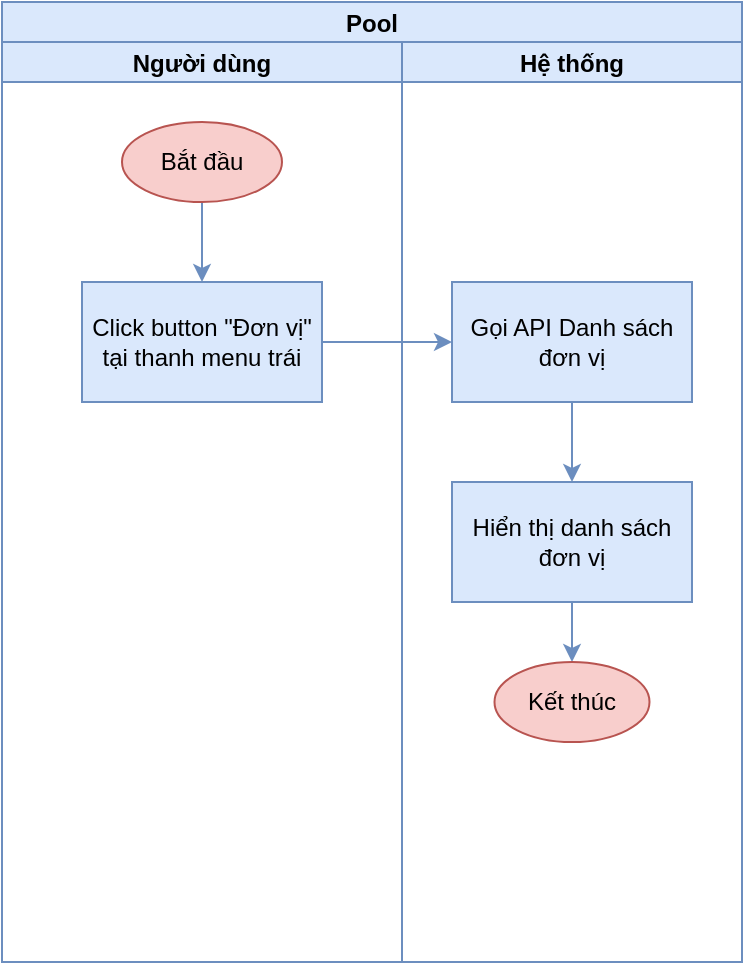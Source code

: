 <mxfile version="20.2.4" type="github" pages="15">
  <diagram id="r8lVESYzvB8XMB0mEYaI" name="Danh sách đơn vị">
    <mxGraphModel dx="862" dy="1562" grid="1" gridSize="10" guides="1" tooltips="1" connect="1" arrows="1" fold="1" page="1" pageScale="1" pageWidth="827" pageHeight="1169" math="0" shadow="0">
      <root>
        <mxCell id="0" />
        <mxCell id="1" parent="0" />
        <mxCell id="iCNTQTzP0FfapyWhs0mV-2" value="Pool" style="swimlane;childLayout=stackLayout;resizeParent=1;resizeParentMax=0;startSize=20;fillColor=#dae8fc;strokeColor=#6c8ebf;" parent="1" vertex="1">
          <mxGeometry x="230" y="-10" width="370" height="480" as="geometry" />
        </mxCell>
        <mxCell id="iCNTQTzP0FfapyWhs0mV-3" value="Người dùng" style="swimlane;startSize=20;fillColor=#dae8fc;strokeColor=#6c8ebf;" parent="iCNTQTzP0FfapyWhs0mV-2" vertex="1">
          <mxGeometry y="20" width="200" height="460" as="geometry" />
        </mxCell>
        <mxCell id="iCNTQTzP0FfapyWhs0mV-7" value="" style="edgeStyle=orthogonalEdgeStyle;rounded=0;orthogonalLoop=1;jettySize=auto;html=1;fillColor=#dae8fc;strokeColor=#6c8ebf;" parent="iCNTQTzP0FfapyWhs0mV-3" source="iCNTQTzP0FfapyWhs0mV-1" target="iCNTQTzP0FfapyWhs0mV-6" edge="1">
          <mxGeometry relative="1" as="geometry" />
        </mxCell>
        <mxCell id="iCNTQTzP0FfapyWhs0mV-1" value="Bắt đầu" style="ellipse;whiteSpace=wrap;html=1;fillColor=#f8cecc;strokeColor=#b85450;" parent="iCNTQTzP0FfapyWhs0mV-3" vertex="1">
          <mxGeometry x="60" y="40" width="80" height="40" as="geometry" />
        </mxCell>
        <mxCell id="iCNTQTzP0FfapyWhs0mV-6" value="Click button &quot;Đơn vị&quot; tại thanh menu trái" style="whiteSpace=wrap;html=1;fillColor=#dae8fc;strokeColor=#6c8ebf;" parent="iCNTQTzP0FfapyWhs0mV-3" vertex="1">
          <mxGeometry x="40" y="120" width="120" height="60" as="geometry" />
        </mxCell>
        <mxCell id="iCNTQTzP0FfapyWhs0mV-4" value="Hệ thống" style="swimlane;startSize=20;fillColor=#dae8fc;strokeColor=#6c8ebf;" parent="iCNTQTzP0FfapyWhs0mV-2" vertex="1">
          <mxGeometry x="200" y="20" width="170" height="460" as="geometry" />
        </mxCell>
        <mxCell id="iCNTQTzP0FfapyWhs0mV-11" value="" style="edgeStyle=orthogonalEdgeStyle;rounded=0;orthogonalLoop=1;jettySize=auto;html=1;fillColor=#dae8fc;strokeColor=#6c8ebf;" parent="iCNTQTzP0FfapyWhs0mV-4" source="iCNTQTzP0FfapyWhs0mV-8" target="iCNTQTzP0FfapyWhs0mV-10" edge="1">
          <mxGeometry relative="1" as="geometry" />
        </mxCell>
        <mxCell id="iCNTQTzP0FfapyWhs0mV-8" value="Gọi API Danh sách đơn vị" style="whiteSpace=wrap;html=1;fillColor=#dae8fc;strokeColor=#6c8ebf;" parent="iCNTQTzP0FfapyWhs0mV-4" vertex="1">
          <mxGeometry x="25" y="120" width="120" height="60" as="geometry" />
        </mxCell>
        <mxCell id="iCNTQTzP0FfapyWhs0mV-13" value="" style="edgeStyle=orthogonalEdgeStyle;rounded=0;orthogonalLoop=1;jettySize=auto;html=1;fillColor=#dae8fc;strokeColor=#6c8ebf;" parent="iCNTQTzP0FfapyWhs0mV-4" source="iCNTQTzP0FfapyWhs0mV-10" target="iCNTQTzP0FfapyWhs0mV-12" edge="1">
          <mxGeometry relative="1" as="geometry" />
        </mxCell>
        <mxCell id="iCNTQTzP0FfapyWhs0mV-10" value="Hiển thị danh sách đơn vị" style="whiteSpace=wrap;html=1;fillColor=#dae8fc;strokeColor=#6c8ebf;" parent="iCNTQTzP0FfapyWhs0mV-4" vertex="1">
          <mxGeometry x="25" y="220" width="120" height="60" as="geometry" />
        </mxCell>
        <mxCell id="iCNTQTzP0FfapyWhs0mV-12" value="Kết thúc" style="ellipse;whiteSpace=wrap;html=1;fillColor=#f8cecc;strokeColor=#b85450;" parent="iCNTQTzP0FfapyWhs0mV-4" vertex="1">
          <mxGeometry x="46.25" y="310" width="77.5" height="40" as="geometry" />
        </mxCell>
        <mxCell id="iCNTQTzP0FfapyWhs0mV-9" value="" style="edgeStyle=orthogonalEdgeStyle;rounded=0;orthogonalLoop=1;jettySize=auto;html=1;fillColor=#dae8fc;strokeColor=#6c8ebf;" parent="iCNTQTzP0FfapyWhs0mV-2" source="iCNTQTzP0FfapyWhs0mV-6" target="iCNTQTzP0FfapyWhs0mV-8" edge="1">
          <mxGeometry relative="1" as="geometry" />
        </mxCell>
      </root>
    </mxGraphModel>
  </diagram>
  <diagram id="dou-mFp_phYizwr0HenZ" name="Thêm mới đơn vị">
    <mxGraphModel dx="862" dy="393" grid="1" gridSize="10" guides="1" tooltips="1" connect="1" arrows="1" fold="1" page="1" pageScale="1" pageWidth="827" pageHeight="1169" math="0" shadow="0">
      <root>
        <mxCell id="0" />
        <mxCell id="1" parent="0" />
        <mxCell id="vgCODaOgOrsFMXEF_0XV-1" value="Pool" style="swimlane;childLayout=stackLayout;resizeParent=1;resizeParentMax=0;startSize=20;fillColor=#dae8fc;strokeColor=#6c8ebf;" parent="1" vertex="1">
          <mxGeometry x="229" y="20" width="370" height="660" as="geometry" />
        </mxCell>
        <mxCell id="vgCODaOgOrsFMXEF_0XV-2" value="Người dùng" style="swimlane;startSize=20;fillColor=#dae8fc;strokeColor=#6c8ebf;" parent="vgCODaOgOrsFMXEF_0XV-1" vertex="1">
          <mxGeometry y="20" width="200" height="640" as="geometry" />
        </mxCell>
        <mxCell id="vgCODaOgOrsFMXEF_0XV-3" value="" style="edgeStyle=orthogonalEdgeStyle;rounded=0;orthogonalLoop=1;jettySize=auto;html=1;fillColor=#dae8fc;strokeColor=#6c8ebf;" parent="vgCODaOgOrsFMXEF_0XV-2" source="vgCODaOgOrsFMXEF_0XV-4" target="vgCODaOgOrsFMXEF_0XV-5" edge="1">
          <mxGeometry relative="1" as="geometry" />
        </mxCell>
        <mxCell id="vgCODaOgOrsFMXEF_0XV-4" value="Bắt đầu" style="ellipse;whiteSpace=wrap;html=1;fillColor=#f8cecc;strokeColor=#b85450;" parent="vgCODaOgOrsFMXEF_0XV-2" vertex="1">
          <mxGeometry x="60" y="40" width="80" height="40" as="geometry" />
        </mxCell>
        <mxCell id="vgCODaOgOrsFMXEF_0XV-5" value="Click button &quot;Thêm mới đơn vị&quot;" style="whiteSpace=wrap;html=1;fillColor=#dae8fc;strokeColor=#6c8ebf;" parent="vgCODaOgOrsFMXEF_0XV-2" vertex="1">
          <mxGeometry x="40" y="120" width="120" height="60" as="geometry" />
        </mxCell>
        <mxCell id="vgCODaOgOrsFMXEF_0XV-13" value="Nhâp các trường thông tin bắt buộc&lt;br&gt;" style="whiteSpace=wrap;html=1;fillColor=#dae8fc;strokeColor=#6c8ebf;" parent="vgCODaOgOrsFMXEF_0XV-2" vertex="1">
          <mxGeometry x="30" y="220" width="120" height="60" as="geometry" />
        </mxCell>
        <mxCell id="vgCODaOgOrsFMXEF_0XV-6" value="Hệ thống" style="swimlane;startSize=20;fillColor=#dae8fc;strokeColor=#6c8ebf;" parent="vgCODaOgOrsFMXEF_0XV-1" vertex="1">
          <mxGeometry x="200" y="20" width="170" height="640" as="geometry" />
        </mxCell>
        <mxCell id="vgCODaOgOrsFMXEF_0XV-7" value="" style="edgeStyle=orthogonalEdgeStyle;rounded=0;orthogonalLoop=1;jettySize=auto;html=1;fillColor=#dae8fc;strokeColor=#6c8ebf;" parent="vgCODaOgOrsFMXEF_0XV-6" source="vgCODaOgOrsFMXEF_0XV-8" target="vgCODaOgOrsFMXEF_0XV-10" edge="1">
          <mxGeometry relative="1" as="geometry" />
        </mxCell>
        <mxCell id="vgCODaOgOrsFMXEF_0XV-8" value="Gọi API Thêm mới đơn vị" style="whiteSpace=wrap;html=1;fillColor=#dae8fc;strokeColor=#6c8ebf;" parent="vgCODaOgOrsFMXEF_0XV-6" vertex="1">
          <mxGeometry x="25" y="120" width="120" height="60" as="geometry" />
        </mxCell>
        <mxCell id="vgCODaOgOrsFMXEF_0XV-10" value="Hiển thị màn hình thêm mới đơn vị" style="whiteSpace=wrap;html=1;fillColor=#dae8fc;strokeColor=#6c8ebf;" parent="vgCODaOgOrsFMXEF_0XV-6" vertex="1">
          <mxGeometry x="25" y="220" width="120" height="60" as="geometry" />
        </mxCell>
        <mxCell id="vgCODaOgOrsFMXEF_0XV-17" value="Kiểm tra hợp lệ" style="rhombus;whiteSpace=wrap;html=1;fillColor=#dae8fc;strokeColor=#6c8ebf;" parent="vgCODaOgOrsFMXEF_0XV-6" vertex="1">
          <mxGeometry x="15" y="360" width="130" height="80" as="geometry" />
        </mxCell>
        <mxCell id="vgCODaOgOrsFMXEF_0XV-25" value="Sai" style="text;html=1;strokeColor=none;fillColor=none;align=center;verticalAlign=middle;whiteSpace=wrap;rounded=0;" parent="vgCODaOgOrsFMXEF_0XV-6" vertex="1">
          <mxGeometry x="15" y="310" width="60" height="30" as="geometry" />
        </mxCell>
        <mxCell id="vgCODaOgOrsFMXEF_0XV-26" value="Đúng" style="text;html=1;strokeColor=none;fillColor=none;align=center;verticalAlign=middle;whiteSpace=wrap;rounded=0;" parent="vgCODaOgOrsFMXEF_0XV-6" vertex="1">
          <mxGeometry x="70" y="460" width="60" height="30" as="geometry" />
        </mxCell>
        <mxCell id="vgCODaOgOrsFMXEF_0XV-21" value="Hệ thống thực hiện lưu thông tin" style="whiteSpace=wrap;html=1;fillColor=#dae8fc;strokeColor=#6c8ebf;" parent="vgCODaOgOrsFMXEF_0XV-6" vertex="1">
          <mxGeometry x="20" y="500" width="120" height="60" as="geometry" />
        </mxCell>
        <mxCell id="vgCODaOgOrsFMXEF_0XV-22" value="" style="edgeStyle=orthogonalEdgeStyle;rounded=0;orthogonalLoop=1;jettySize=auto;html=1;fillColor=#dae8fc;strokeColor=#6c8ebf;" parent="vgCODaOgOrsFMXEF_0XV-6" source="vgCODaOgOrsFMXEF_0XV-17" target="vgCODaOgOrsFMXEF_0XV-21" edge="1">
          <mxGeometry relative="1" as="geometry" />
        </mxCell>
        <mxCell id="vgCODaOgOrsFMXEF_0XV-12" value="" style="edgeStyle=orthogonalEdgeStyle;rounded=0;orthogonalLoop=1;jettySize=auto;html=1;fillColor=#dae8fc;strokeColor=#6c8ebf;" parent="vgCODaOgOrsFMXEF_0XV-1" source="vgCODaOgOrsFMXEF_0XV-5" target="vgCODaOgOrsFMXEF_0XV-8" edge="1">
          <mxGeometry relative="1" as="geometry" />
        </mxCell>
        <mxCell id="vgCODaOgOrsFMXEF_0XV-14" value="" style="edgeStyle=orthogonalEdgeStyle;rounded=0;orthogonalLoop=1;jettySize=auto;html=1;fillColor=#dae8fc;strokeColor=#6c8ebf;" parent="vgCODaOgOrsFMXEF_0XV-1" source="vgCODaOgOrsFMXEF_0XV-10" target="vgCODaOgOrsFMXEF_0XV-13" edge="1">
          <mxGeometry relative="1" as="geometry" />
        </mxCell>
        <mxCell id="vgCODaOgOrsFMXEF_0XV-19" value="" style="endArrow=classic;html=1;rounded=0;exitX=0.5;exitY=0;exitDx=0;exitDy=0;entryX=0.75;entryY=1;entryDx=0;entryDy=0;fillColor=#dae8fc;strokeColor=#6c8ebf;" parent="vgCODaOgOrsFMXEF_0XV-1" source="vgCODaOgOrsFMXEF_0XV-17" target="vgCODaOgOrsFMXEF_0XV-13" edge="1">
          <mxGeometry width="50" height="50" relative="1" as="geometry">
            <mxPoint x="160" y="350" as="sourcePoint" />
            <mxPoint x="120" y="330" as="targetPoint" />
            <Array as="points">
              <mxPoint x="280" y="330" />
              <mxPoint x="120" y="330" />
            </Array>
          </mxGeometry>
        </mxCell>
        <mxCell id="vgCODaOgOrsFMXEF_0XV-20" value="" style="endArrow=classic;html=1;rounded=0;exitX=0.5;exitY=1;exitDx=0;exitDy=0;entryX=0;entryY=0.5;entryDx=0;entryDy=0;fillColor=#dae8fc;strokeColor=#6c8ebf;" parent="vgCODaOgOrsFMXEF_0XV-1" source="vgCODaOgOrsFMXEF_0XV-13" target="vgCODaOgOrsFMXEF_0XV-17" edge="1">
          <mxGeometry width="50" height="50" relative="1" as="geometry">
            <mxPoint x="160" y="340" as="sourcePoint" />
            <mxPoint x="210" y="420" as="targetPoint" />
            <Array as="points">
              <mxPoint x="90" y="420" />
            </Array>
          </mxGeometry>
        </mxCell>
        <mxCell id="vgCODaOgOrsFMXEF_0XV-24" value="" style="edgeStyle=orthogonalEdgeStyle;rounded=0;orthogonalLoop=1;jettySize=auto;html=1;fillColor=#dae8fc;strokeColor=#6c8ebf;" parent="1" source="vgCODaOgOrsFMXEF_0XV-21" target="vgCODaOgOrsFMXEF_0XV-23" edge="1">
          <mxGeometry relative="1" as="geometry" />
        </mxCell>
        <mxCell id="vgCODaOgOrsFMXEF_0XV-23" value="Kết thúc" style="ellipse;whiteSpace=wrap;html=1;fillColor=#f8cecc;strokeColor=#b85450;" parent="1" vertex="1">
          <mxGeometry x="465" y="600" width="90" height="40" as="geometry" />
        </mxCell>
      </root>
    </mxGraphModel>
  </diagram>
  <diagram id="5vSIE2gsnfeDNn5rLnYR" name="Cập nhật đơn vị">
    <mxGraphModel dx="862" dy="450" grid="1" gridSize="10" guides="1" tooltips="1" connect="1" arrows="1" fold="1" page="1" pageScale="1" pageWidth="827" pageHeight="1169" math="0" shadow="0">
      <root>
        <mxCell id="0" />
        <mxCell id="1" parent="0" />
        <mxCell id="Z7kWb5QFD4XdU0ztA-Xv-1" value="Pool" style="swimlane;childLayout=stackLayout;resizeParent=1;resizeParentMax=0;startSize=20;fillColor=#dae8fc;strokeColor=#6c8ebf;" parent="1" vertex="1">
          <mxGeometry x="240" y="20" width="370" height="660" as="geometry" />
        </mxCell>
        <mxCell id="Z7kWb5QFD4XdU0ztA-Xv-2" value="Người dùng" style="swimlane;startSize=20;fillColor=#dae8fc;strokeColor=#6c8ebf;" parent="Z7kWb5QFD4XdU0ztA-Xv-1" vertex="1">
          <mxGeometry y="20" width="200" height="640" as="geometry" />
        </mxCell>
        <mxCell id="Z7kWb5QFD4XdU0ztA-Xv-3" value="" style="edgeStyle=orthogonalEdgeStyle;rounded=0;orthogonalLoop=1;jettySize=auto;html=1;fillColor=#dae8fc;strokeColor=#6c8ebf;" parent="Z7kWb5QFD4XdU0ztA-Xv-2" source="Z7kWb5QFD4XdU0ztA-Xv-4" target="Z7kWb5QFD4XdU0ztA-Xv-5" edge="1">
          <mxGeometry relative="1" as="geometry" />
        </mxCell>
        <mxCell id="Z7kWb5QFD4XdU0ztA-Xv-4" value="Bắt đầu" style="ellipse;whiteSpace=wrap;html=1;fillColor=#f8cecc;strokeColor=#b85450;" parent="Z7kWb5QFD4XdU0ztA-Xv-2" vertex="1">
          <mxGeometry x="60" y="40" width="80" height="40" as="geometry" />
        </mxCell>
        <mxCell id="Z7kWb5QFD4XdU0ztA-Xv-5" value="Tại Danh sách đơn vị, chọn Cập nhật 1 bản ghi" style="whiteSpace=wrap;html=1;fillColor=#dae8fc;strokeColor=#6c8ebf;" parent="Z7kWb5QFD4XdU0ztA-Xv-2" vertex="1">
          <mxGeometry x="40" y="120" width="120" height="60" as="geometry" />
        </mxCell>
        <mxCell id="Z7kWb5QFD4XdU0ztA-Xv-6" value="Nhâp các trường thông tin bắt buộc&lt;br&gt;" style="whiteSpace=wrap;html=1;fillColor=#dae8fc;strokeColor=#6c8ebf;" parent="Z7kWb5QFD4XdU0ztA-Xv-2" vertex="1">
          <mxGeometry x="40" y="220" width="120" height="60" as="geometry" />
        </mxCell>
        <mxCell id="Z7kWb5QFD4XdU0ztA-Xv-7" value="Hệ thống" style="swimlane;startSize=20;fillColor=#dae8fc;strokeColor=#6c8ebf;" parent="Z7kWb5QFD4XdU0ztA-Xv-1" vertex="1">
          <mxGeometry x="200" y="20" width="170" height="640" as="geometry" />
        </mxCell>
        <mxCell id="Z7kWb5QFD4XdU0ztA-Xv-8" value="" style="edgeStyle=orthogonalEdgeStyle;rounded=0;orthogonalLoop=1;jettySize=auto;html=1;fillColor=#dae8fc;strokeColor=#6c8ebf;" parent="Z7kWb5QFD4XdU0ztA-Xv-7" source="Z7kWb5QFD4XdU0ztA-Xv-9" target="Z7kWb5QFD4XdU0ztA-Xv-10" edge="1">
          <mxGeometry relative="1" as="geometry" />
        </mxCell>
        <mxCell id="Z7kWb5QFD4XdU0ztA-Xv-9" value="Gọi API Cập nhật đơn vị" style="whiteSpace=wrap;html=1;fillColor=#dae8fc;strokeColor=#6c8ebf;" parent="Z7kWb5QFD4XdU0ztA-Xv-7" vertex="1">
          <mxGeometry x="25" y="120" width="120" height="60" as="geometry" />
        </mxCell>
        <mxCell id="Z7kWb5QFD4XdU0ztA-Xv-10" value="Hiển thị màn hình cập nhật đơn vị" style="whiteSpace=wrap;html=1;fillColor=#dae8fc;strokeColor=#6c8ebf;" parent="Z7kWb5QFD4XdU0ztA-Xv-7" vertex="1">
          <mxGeometry x="25" y="220" width="120" height="60" as="geometry" />
        </mxCell>
        <mxCell id="Z7kWb5QFD4XdU0ztA-Xv-11" value="Kiểm tra hợp lệ" style="rhombus;whiteSpace=wrap;html=1;fillColor=#dae8fc;strokeColor=#6c8ebf;" parent="Z7kWb5QFD4XdU0ztA-Xv-7" vertex="1">
          <mxGeometry x="15" y="360" width="130" height="80" as="geometry" />
        </mxCell>
        <mxCell id="Z7kWb5QFD4XdU0ztA-Xv-12" value="Sai" style="text;html=1;strokeColor=none;fillColor=none;align=center;verticalAlign=middle;whiteSpace=wrap;rounded=0;" parent="Z7kWb5QFD4XdU0ztA-Xv-7" vertex="1">
          <mxGeometry x="15" y="310" width="60" height="30" as="geometry" />
        </mxCell>
        <mxCell id="Z7kWb5QFD4XdU0ztA-Xv-13" value="Đúng" style="text;html=1;strokeColor=none;fillColor=none;align=center;verticalAlign=middle;whiteSpace=wrap;rounded=0;" parent="Z7kWb5QFD4XdU0ztA-Xv-7" vertex="1">
          <mxGeometry x="75" y="450" width="60" height="30" as="geometry" />
        </mxCell>
        <mxCell id="Z7kWb5QFD4XdU0ztA-Xv-14" value="Hệ thống thực hiện lưu thông tin" style="whiteSpace=wrap;html=1;fillColor=#dae8fc;strokeColor=#6c8ebf;" parent="Z7kWb5QFD4XdU0ztA-Xv-7" vertex="1">
          <mxGeometry x="20" y="485" width="120" height="60" as="geometry" />
        </mxCell>
        <mxCell id="Z7kWb5QFD4XdU0ztA-Xv-15" value="" style="edgeStyle=orthogonalEdgeStyle;rounded=0;orthogonalLoop=1;jettySize=auto;html=1;fillColor=#dae8fc;strokeColor=#6c8ebf;" parent="Z7kWb5QFD4XdU0ztA-Xv-7" source="Z7kWb5QFD4XdU0ztA-Xv-11" target="Z7kWb5QFD4XdU0ztA-Xv-14" edge="1">
          <mxGeometry relative="1" as="geometry" />
        </mxCell>
        <mxCell id="Z7kWb5QFD4XdU0ztA-Xv-21" value="Kết thúc" style="ellipse;whiteSpace=wrap;html=1;fillColor=#f8cecc;strokeColor=#b85450;" parent="Z7kWb5QFD4XdU0ztA-Xv-7" vertex="1">
          <mxGeometry x="35" y="580" width="90" height="40" as="geometry" />
        </mxCell>
        <mxCell id="Z7kWb5QFD4XdU0ztA-Xv-20" value="" style="edgeStyle=orthogonalEdgeStyle;rounded=0;orthogonalLoop=1;jettySize=auto;html=1;fillColor=#dae8fc;strokeColor=#6c8ebf;" parent="Z7kWb5QFD4XdU0ztA-Xv-7" source="Z7kWb5QFD4XdU0ztA-Xv-14" target="Z7kWb5QFD4XdU0ztA-Xv-21" edge="1">
          <mxGeometry relative="1" as="geometry" />
        </mxCell>
        <mxCell id="Z7kWb5QFD4XdU0ztA-Xv-16" value="" style="edgeStyle=orthogonalEdgeStyle;rounded=0;orthogonalLoop=1;jettySize=auto;html=1;fillColor=#dae8fc;strokeColor=#6c8ebf;" parent="Z7kWb5QFD4XdU0ztA-Xv-1" source="Z7kWb5QFD4XdU0ztA-Xv-5" target="Z7kWb5QFD4XdU0ztA-Xv-9" edge="1">
          <mxGeometry relative="1" as="geometry" />
        </mxCell>
        <mxCell id="Z7kWb5QFD4XdU0ztA-Xv-17" value="" style="edgeStyle=orthogonalEdgeStyle;rounded=0;orthogonalLoop=1;jettySize=auto;html=1;fillColor=#dae8fc;strokeColor=#6c8ebf;" parent="Z7kWb5QFD4XdU0ztA-Xv-1" source="Z7kWb5QFD4XdU0ztA-Xv-10" target="Z7kWb5QFD4XdU0ztA-Xv-6" edge="1">
          <mxGeometry relative="1" as="geometry" />
        </mxCell>
        <mxCell id="Z7kWb5QFD4XdU0ztA-Xv-18" value="" style="endArrow=classic;html=1;rounded=0;exitX=0.5;exitY=0;exitDx=0;exitDy=0;entryX=0.75;entryY=1;entryDx=0;entryDy=0;fillColor=#dae8fc;strokeColor=#6c8ebf;" parent="Z7kWb5QFD4XdU0ztA-Xv-1" source="Z7kWb5QFD4XdU0ztA-Xv-11" target="Z7kWb5QFD4XdU0ztA-Xv-6" edge="1">
          <mxGeometry width="50" height="50" relative="1" as="geometry">
            <mxPoint x="160" y="350" as="sourcePoint" />
            <mxPoint x="120" y="330" as="targetPoint" />
            <Array as="points">
              <mxPoint x="280" y="330" />
              <mxPoint x="130" y="330" />
            </Array>
          </mxGeometry>
        </mxCell>
        <mxCell id="Z7kWb5QFD4XdU0ztA-Xv-19" value="" style="endArrow=classic;html=1;rounded=0;exitX=0.5;exitY=1;exitDx=0;exitDy=0;entryX=0;entryY=0.5;entryDx=0;entryDy=0;fillColor=#dae8fc;strokeColor=#6c8ebf;" parent="Z7kWb5QFD4XdU0ztA-Xv-1" source="Z7kWb5QFD4XdU0ztA-Xv-6" target="Z7kWb5QFD4XdU0ztA-Xv-11" edge="1">
          <mxGeometry width="50" height="50" relative="1" as="geometry">
            <mxPoint x="160" y="340" as="sourcePoint" />
            <mxPoint x="210" y="420" as="targetPoint" />
            <Array as="points">
              <mxPoint x="100" y="420" />
            </Array>
          </mxGeometry>
        </mxCell>
      </root>
    </mxGraphModel>
  </diagram>
  <diagram id="Jq7mEE-_sBW4-ps_Ee1U" name="Xóa đơn vị">
    <mxGraphModel dx="862" dy="450" grid="1" gridSize="10" guides="1" tooltips="1" connect="1" arrows="1" fold="1" page="1" pageScale="1" pageWidth="827" pageHeight="1169" math="0" shadow="0">
      <root>
        <mxCell id="0" />
        <mxCell id="1" parent="0" />
        <mxCell id="2juyoexcJaUM0-ykM6Iw-1" value="Pool" style="swimlane;childLayout=stackLayout;resizeParent=1;resizeParentMax=0;startSize=20;fillColor=#dae8fc;strokeColor=#6c8ebf;" parent="1" vertex="1">
          <mxGeometry x="240" y="20" width="370" height="735" as="geometry" />
        </mxCell>
        <mxCell id="2juyoexcJaUM0-ykM6Iw-2" value="Người dùng" style="swimlane;startSize=20;fillColor=#dae8fc;strokeColor=#6c8ebf;" parent="2juyoexcJaUM0-ykM6Iw-1" vertex="1">
          <mxGeometry y="20" width="200" height="715" as="geometry" />
        </mxCell>
        <mxCell id="2juyoexcJaUM0-ykM6Iw-3" value="" style="edgeStyle=orthogonalEdgeStyle;rounded=0;orthogonalLoop=1;jettySize=auto;html=1;fillColor=#dae8fc;strokeColor=#6c8ebf;" parent="2juyoexcJaUM0-ykM6Iw-2" source="2juyoexcJaUM0-ykM6Iw-4" target="2juyoexcJaUM0-ykM6Iw-5" edge="1">
          <mxGeometry relative="1" as="geometry" />
        </mxCell>
        <mxCell id="2juyoexcJaUM0-ykM6Iw-4" value="Bắt đầu" style="ellipse;whiteSpace=wrap;html=1;fillColor=#f8cecc;strokeColor=#b85450;" parent="2juyoexcJaUM0-ykM6Iw-2" vertex="1">
          <mxGeometry x="60" y="40" width="80" height="40" as="geometry" />
        </mxCell>
        <mxCell id="2juyoexcJaUM0-ykM6Iw-23" value="" style="edgeStyle=orthogonalEdgeStyle;rounded=0;orthogonalLoop=1;jettySize=auto;html=1;fillColor=#dae8fc;strokeColor=#6c8ebf;" parent="2juyoexcJaUM0-ykM6Iw-2" source="2juyoexcJaUM0-ykM6Iw-5" target="2juyoexcJaUM0-ykM6Iw-22" edge="1">
          <mxGeometry relative="1" as="geometry" />
        </mxCell>
        <mxCell id="2juyoexcJaUM0-ykM6Iw-5" value="Tại Danh sách đơn vị, chọn 1 bản ghi" style="whiteSpace=wrap;html=1;fillColor=#dae8fc;strokeColor=#6c8ebf;" parent="2juyoexcJaUM0-ykM6Iw-2" vertex="1">
          <mxGeometry x="40" y="120" width="120" height="60" as="geometry" />
        </mxCell>
        <mxCell id="2juyoexcJaUM0-ykM6Iw-22" value="Click button &quot;Xóa&quot;" style="whiteSpace=wrap;html=1;fillColor=#dae8fc;strokeColor=#6c8ebf;" parent="2juyoexcJaUM0-ykM6Iw-2" vertex="1">
          <mxGeometry x="40" y="210" width="120" height="60" as="geometry" />
        </mxCell>
        <mxCell id="2juyoexcJaUM0-ykM6Iw-28" value="Click &quot;Xác nhận&quot;" style="whiteSpace=wrap;html=1;fillColor=#dae8fc;strokeColor=#6c8ebf;" parent="2juyoexcJaUM0-ykM6Iw-2" vertex="1">
          <mxGeometry x="40" y="300" width="120" height="60" as="geometry" />
        </mxCell>
        <mxCell id="2juyoexcJaUM0-ykM6Iw-7" value="Hệ thống" style="swimlane;startSize=20;fillColor=#dae8fc;strokeColor=#6c8ebf;" parent="2juyoexcJaUM0-ykM6Iw-1" vertex="1">
          <mxGeometry x="200" y="20" width="170" height="715" as="geometry" />
        </mxCell>
        <mxCell id="2juyoexcJaUM0-ykM6Iw-26" value="Hiển thị màn hình popup Xác nhận xóa" style="whiteSpace=wrap;html=1;fillColor=#dae8fc;strokeColor=#6c8ebf;" parent="2juyoexcJaUM0-ykM6Iw-7" vertex="1">
          <mxGeometry x="25" y="210" width="120" height="60" as="geometry" />
        </mxCell>
        <mxCell id="2juyoexcJaUM0-ykM6Iw-33" value="" style="edgeStyle=orthogonalEdgeStyle;rounded=0;orthogonalLoop=1;jettySize=auto;html=1;fillColor=#dae8fc;strokeColor=#6c8ebf;" parent="2juyoexcJaUM0-ykM6Iw-7" source="2juyoexcJaUM0-ykM6Iw-30" target="2juyoexcJaUM0-ykM6Iw-32" edge="1">
          <mxGeometry relative="1" as="geometry" />
        </mxCell>
        <mxCell id="2juyoexcJaUM0-ykM6Iw-30" value="Gọi API Xóa đơn vị" style="whiteSpace=wrap;html=1;fillColor=#dae8fc;strokeColor=#6c8ebf;" parent="2juyoexcJaUM0-ykM6Iw-7" vertex="1">
          <mxGeometry x="25" y="390" width="120" height="60" as="geometry" />
        </mxCell>
        <mxCell id="2juyoexcJaUM0-ykM6Iw-35" value="" style="edgeStyle=orthogonalEdgeStyle;rounded=0;orthogonalLoop=1;jettySize=auto;html=1;fillColor=#dae8fc;strokeColor=#6c8ebf;" parent="2juyoexcJaUM0-ykM6Iw-7" source="2juyoexcJaUM0-ykM6Iw-32" target="2juyoexcJaUM0-ykM6Iw-34" edge="1">
          <mxGeometry relative="1" as="geometry" />
        </mxCell>
        <mxCell id="2juyoexcJaUM0-ykM6Iw-32" value="Xóa đơn vị thành công. &lt;br&gt;Hiển thị màn hình danh sách đơn vị" style="whiteSpace=wrap;html=1;fillColor=#dae8fc;strokeColor=#6c8ebf;" parent="2juyoexcJaUM0-ykM6Iw-7" vertex="1">
          <mxGeometry x="25" y="480" width="120" height="60" as="geometry" />
        </mxCell>
        <mxCell id="2juyoexcJaUM0-ykM6Iw-34" value="Kết thúc" style="ellipse;whiteSpace=wrap;html=1;fillColor=#f8cecc;strokeColor=#b85450;" parent="2juyoexcJaUM0-ykM6Iw-7" vertex="1">
          <mxGeometry x="42.5" y="570" width="85" height="40" as="geometry" />
        </mxCell>
        <mxCell id="2juyoexcJaUM0-ykM6Iw-27" value="" style="edgeStyle=orthogonalEdgeStyle;rounded=0;orthogonalLoop=1;jettySize=auto;html=1;fillColor=#dae8fc;strokeColor=#6c8ebf;" parent="2juyoexcJaUM0-ykM6Iw-1" source="2juyoexcJaUM0-ykM6Iw-22" target="2juyoexcJaUM0-ykM6Iw-26" edge="1">
          <mxGeometry relative="1" as="geometry" />
        </mxCell>
        <mxCell id="2juyoexcJaUM0-ykM6Iw-29" value="" style="edgeStyle=orthogonalEdgeStyle;rounded=0;orthogonalLoop=1;jettySize=auto;html=1;fillColor=#dae8fc;strokeColor=#6c8ebf;" parent="2juyoexcJaUM0-ykM6Iw-1" source="2juyoexcJaUM0-ykM6Iw-26" target="2juyoexcJaUM0-ykM6Iw-28" edge="1">
          <mxGeometry relative="1" as="geometry">
            <Array as="points">
              <mxPoint x="280" y="350" />
            </Array>
          </mxGeometry>
        </mxCell>
        <mxCell id="2juyoexcJaUM0-ykM6Iw-31" value="" style="edgeStyle=orthogonalEdgeStyle;rounded=0;orthogonalLoop=1;jettySize=auto;html=1;fillColor=#dae8fc;strokeColor=#6c8ebf;" parent="2juyoexcJaUM0-ykM6Iw-1" source="2juyoexcJaUM0-ykM6Iw-28" target="2juyoexcJaUM0-ykM6Iw-30" edge="1">
          <mxGeometry relative="1" as="geometry">
            <Array as="points">
              <mxPoint x="100" y="440" />
            </Array>
          </mxGeometry>
        </mxCell>
      </root>
    </mxGraphModel>
  </diagram>
  <diagram id="dYQGACDyRTsn0WtM-TMn" name="Chia sẻ đơn vị">
    <mxGraphModel dx="862" dy="1619" grid="1" gridSize="10" guides="1" tooltips="1" connect="1" arrows="1" fold="1" page="1" pageScale="1" pageWidth="827" pageHeight="1169" math="0" shadow="0">
      <root>
        <mxCell id="0" />
        <mxCell id="1" parent="0" />
        <mxCell id="F8LgcO_GGKZy59n7Ay6j-1" value="Pool" style="swimlane;childLayout=stackLayout;resizeParent=1;resizeParentMax=0;startSize=20;fillColor=#dae8fc;strokeColor=#6c8ebf;" parent="1" vertex="1">
          <mxGeometry x="230" y="-10" width="370" height="380" as="geometry" />
        </mxCell>
        <mxCell id="F8LgcO_GGKZy59n7Ay6j-2" value="Người dùng" style="swimlane;startSize=20;fillColor=#dae8fc;strokeColor=#6c8ebf;" parent="F8LgcO_GGKZy59n7Ay6j-1" vertex="1">
          <mxGeometry y="20" width="200" height="360" as="geometry" />
        </mxCell>
        <mxCell id="F8LgcO_GGKZy59n7Ay6j-3" value="" style="edgeStyle=orthogonalEdgeStyle;rounded=0;orthogonalLoop=1;jettySize=auto;html=1;fillColor=#dae8fc;strokeColor=#6c8ebf;" parent="F8LgcO_GGKZy59n7Ay6j-2" source="F8LgcO_GGKZy59n7Ay6j-4" target="F8LgcO_GGKZy59n7Ay6j-5" edge="1">
          <mxGeometry relative="1" as="geometry" />
        </mxCell>
        <mxCell id="F8LgcO_GGKZy59n7Ay6j-4" value="Bắt đầu" style="ellipse;whiteSpace=wrap;html=1;fillColor=#f8cecc;strokeColor=#b85450;" parent="F8LgcO_GGKZy59n7Ay6j-2" vertex="1">
          <mxGeometry x="60" y="40" width="80" height="40" as="geometry" />
        </mxCell>
        <mxCell id="F8LgcO_GGKZy59n7Ay6j-5" value="Click button &quot;Đơn vị&quot; tại thanh menu trái/ tab Chia sẻ đơn vị" style="whiteSpace=wrap;html=1;fillColor=#dae8fc;strokeColor=#6c8ebf;" parent="F8LgcO_GGKZy59n7Ay6j-2" vertex="1">
          <mxGeometry x="40" y="120" width="120" height="60" as="geometry" />
        </mxCell>
        <mxCell id="F8LgcO_GGKZy59n7Ay6j-6" value="Hệ thống" style="swimlane;startSize=20;fillColor=#dae8fc;strokeColor=#6c8ebf;" parent="F8LgcO_GGKZy59n7Ay6j-1" vertex="1">
          <mxGeometry x="200" y="20" width="170" height="360" as="geometry" />
        </mxCell>
        <mxCell id="F8LgcO_GGKZy59n7Ay6j-7" value="" style="edgeStyle=orthogonalEdgeStyle;rounded=0;orthogonalLoop=1;jettySize=auto;html=1;fillColor=#dae8fc;strokeColor=#6c8ebf;" parent="F8LgcO_GGKZy59n7Ay6j-6" source="F8LgcO_GGKZy59n7Ay6j-8" target="F8LgcO_GGKZy59n7Ay6j-10" edge="1">
          <mxGeometry relative="1" as="geometry" />
        </mxCell>
        <mxCell id="F8LgcO_GGKZy59n7Ay6j-8" value="Gọi API Danh sách chia sẻ đơn vị" style="whiteSpace=wrap;html=1;fillColor=#dae8fc;strokeColor=#6c8ebf;" parent="F8LgcO_GGKZy59n7Ay6j-6" vertex="1">
          <mxGeometry x="25" y="120" width="120" height="60" as="geometry" />
        </mxCell>
        <mxCell id="F8LgcO_GGKZy59n7Ay6j-9" value="" style="edgeStyle=orthogonalEdgeStyle;rounded=0;orthogonalLoop=1;jettySize=auto;html=1;fillColor=#dae8fc;strokeColor=#6c8ebf;" parent="F8LgcO_GGKZy59n7Ay6j-6" source="F8LgcO_GGKZy59n7Ay6j-10" target="F8LgcO_GGKZy59n7Ay6j-11" edge="1">
          <mxGeometry relative="1" as="geometry" />
        </mxCell>
        <mxCell id="F8LgcO_GGKZy59n7Ay6j-10" value="Hiển thị danh sách chia sẻ đơn vị" style="whiteSpace=wrap;html=1;fillColor=#dae8fc;strokeColor=#6c8ebf;" parent="F8LgcO_GGKZy59n7Ay6j-6" vertex="1">
          <mxGeometry x="25" y="220" width="120" height="60" as="geometry" />
        </mxCell>
        <mxCell id="F8LgcO_GGKZy59n7Ay6j-11" value="Kết thúc" style="ellipse;whiteSpace=wrap;html=1;fillColor=#f8cecc;strokeColor=#b85450;" parent="F8LgcO_GGKZy59n7Ay6j-6" vertex="1">
          <mxGeometry x="46.25" y="310" width="77.5" height="40" as="geometry" />
        </mxCell>
        <mxCell id="F8LgcO_GGKZy59n7Ay6j-12" value="" style="edgeStyle=orthogonalEdgeStyle;rounded=0;orthogonalLoop=1;jettySize=auto;html=1;fillColor=#dae8fc;strokeColor=#6c8ebf;" parent="F8LgcO_GGKZy59n7Ay6j-1" source="F8LgcO_GGKZy59n7Ay6j-5" target="F8LgcO_GGKZy59n7Ay6j-8" edge="1">
          <mxGeometry relative="1" as="geometry" />
        </mxCell>
      </root>
    </mxGraphModel>
  </diagram>
  <diagram id="pZITJotfdYScjhh-D31K" name="Thêm mới đơn vị chia sẻ">
    <mxGraphModel dx="862" dy="450" grid="1" gridSize="10" guides="1" tooltips="1" connect="1" arrows="1" fold="1" page="1" pageScale="1" pageWidth="827" pageHeight="1169" math="0" shadow="0">
      <root>
        <mxCell id="0" />
        <mxCell id="1" parent="0" />
        <mxCell id="pUO3r-MbW87oHj7ZE9ZW-1" value="Pool" style="swimlane;childLayout=stackLayout;resizeParent=1;resizeParentMax=0;startSize=20;fillColor=#dae8fc;strokeColor=#6c8ebf;" vertex="1" parent="1">
          <mxGeometry x="229" y="20" width="370" height="470" as="geometry" />
        </mxCell>
        <mxCell id="pUO3r-MbW87oHj7ZE9ZW-2" value="Người dùng" style="swimlane;startSize=20;fillColor=#dae8fc;strokeColor=#6c8ebf;" vertex="1" parent="pUO3r-MbW87oHj7ZE9ZW-1">
          <mxGeometry y="20" width="200" height="450" as="geometry" />
        </mxCell>
        <mxCell id="pUO3r-MbW87oHj7ZE9ZW-3" value="" style="edgeStyle=orthogonalEdgeStyle;rounded=0;orthogonalLoop=1;jettySize=auto;html=1;fillColor=#dae8fc;strokeColor=#6c8ebf;" edge="1" parent="pUO3r-MbW87oHj7ZE9ZW-2" source="pUO3r-MbW87oHj7ZE9ZW-4" target="pUO3r-MbW87oHj7ZE9ZW-5">
          <mxGeometry relative="1" as="geometry" />
        </mxCell>
        <mxCell id="pUO3r-MbW87oHj7ZE9ZW-4" value="Bắt đầu" style="ellipse;whiteSpace=wrap;html=1;fillColor=#f8cecc;strokeColor=#b85450;" vertex="1" parent="pUO3r-MbW87oHj7ZE9ZW-2">
          <mxGeometry x="60" y="40" width="80" height="40" as="geometry" />
        </mxCell>
        <mxCell id="pUO3r-MbW87oHj7ZE9ZW-5" value="Tại tab Chia sẻ đơn vị, Click &quot;Thêm mới đơn vị chia sẻ&quot;" style="whiteSpace=wrap;html=1;fillColor=#dae8fc;strokeColor=#6c8ebf;" vertex="1" parent="pUO3r-MbW87oHj7ZE9ZW-2">
          <mxGeometry x="40" y="120" width="120" height="60" as="geometry" />
        </mxCell>
        <mxCell id="pUO3r-MbW87oHj7ZE9ZW-6" value="Chọn đơn vị, click &quot;Thêm mới&quot;" style="whiteSpace=wrap;html=1;fillColor=#dae8fc;strokeColor=#6c8ebf;" vertex="1" parent="pUO3r-MbW87oHj7ZE9ZW-2">
          <mxGeometry x="30" y="220" width="120" height="60" as="geometry" />
        </mxCell>
        <mxCell id="pUO3r-MbW87oHj7ZE9ZW-7" value="Hệ thống" style="swimlane;startSize=20;fillColor=#dae8fc;strokeColor=#6c8ebf;" vertex="1" parent="pUO3r-MbW87oHj7ZE9ZW-1">
          <mxGeometry x="200" y="20" width="170" height="450" as="geometry" />
        </mxCell>
        <mxCell id="pUO3r-MbW87oHj7ZE9ZW-8" value="" style="edgeStyle=orthogonalEdgeStyle;rounded=0;orthogonalLoop=1;jettySize=auto;html=1;fillColor=#dae8fc;strokeColor=#6c8ebf;" edge="1" parent="pUO3r-MbW87oHj7ZE9ZW-7" source="pUO3r-MbW87oHj7ZE9ZW-9" target="pUO3r-MbW87oHj7ZE9ZW-10">
          <mxGeometry relative="1" as="geometry" />
        </mxCell>
        <mxCell id="pUO3r-MbW87oHj7ZE9ZW-9" value="Gọi API Thêm mới đơn vị chia sẻ" style="whiteSpace=wrap;html=1;fillColor=#dae8fc;strokeColor=#6c8ebf;" vertex="1" parent="pUO3r-MbW87oHj7ZE9ZW-7">
          <mxGeometry x="25" y="120" width="120" height="60" as="geometry" />
        </mxCell>
        <mxCell id="pUO3r-MbW87oHj7ZE9ZW-10" value="Hiển thị màn hình Danh sách đơn vị chia sẻ" style="whiteSpace=wrap;html=1;fillColor=#dae8fc;strokeColor=#6c8ebf;" vertex="1" parent="pUO3r-MbW87oHj7ZE9ZW-7">
          <mxGeometry x="25" y="220" width="120" height="60" as="geometry" />
        </mxCell>
        <mxCell id="pUO3r-MbW87oHj7ZE9ZW-14" value="Thông báo thêm mới đơn vị chia sẻ thành công" style="whiteSpace=wrap;html=1;fillColor=#dae8fc;strokeColor=#6c8ebf;" vertex="1" parent="pUO3r-MbW87oHj7ZE9ZW-7">
          <mxGeometry x="25" y="310" width="120" height="60" as="geometry" />
        </mxCell>
        <mxCell id="pUO3r-MbW87oHj7ZE9ZW-21" value="Kết thúc" style="ellipse;whiteSpace=wrap;html=1;fillColor=#f8cecc;strokeColor=#b85450;" vertex="1" parent="pUO3r-MbW87oHj7ZE9ZW-7">
          <mxGeometry x="40" y="400" width="90" height="40" as="geometry" />
        </mxCell>
        <mxCell id="pUO3r-MbW87oHj7ZE9ZW-20" value="" style="edgeStyle=orthogonalEdgeStyle;rounded=0;orthogonalLoop=1;jettySize=auto;html=1;fillColor=#dae8fc;strokeColor=#6c8ebf;" edge="1" parent="pUO3r-MbW87oHj7ZE9ZW-7" source="pUO3r-MbW87oHj7ZE9ZW-14" target="pUO3r-MbW87oHj7ZE9ZW-21">
          <mxGeometry relative="1" as="geometry" />
        </mxCell>
        <mxCell id="pUO3r-MbW87oHj7ZE9ZW-16" value="" style="edgeStyle=orthogonalEdgeStyle;rounded=0;orthogonalLoop=1;jettySize=auto;html=1;fillColor=#dae8fc;strokeColor=#6c8ebf;" edge="1" parent="pUO3r-MbW87oHj7ZE9ZW-1" source="pUO3r-MbW87oHj7ZE9ZW-5" target="pUO3r-MbW87oHj7ZE9ZW-9">
          <mxGeometry relative="1" as="geometry" />
        </mxCell>
        <mxCell id="pUO3r-MbW87oHj7ZE9ZW-17" value="" style="edgeStyle=orthogonalEdgeStyle;rounded=0;orthogonalLoop=1;jettySize=auto;html=1;fillColor=#dae8fc;strokeColor=#6c8ebf;" edge="1" parent="pUO3r-MbW87oHj7ZE9ZW-1" source="pUO3r-MbW87oHj7ZE9ZW-10" target="pUO3r-MbW87oHj7ZE9ZW-6">
          <mxGeometry relative="1" as="geometry" />
        </mxCell>
        <mxCell id="pUO3r-MbW87oHj7ZE9ZW-19" value="" style="endArrow=classic;html=1;rounded=0;exitX=0.5;exitY=1;exitDx=0;exitDy=0;fillColor=#dae8fc;strokeColor=#6c8ebf;entryX=0;entryY=0.5;entryDx=0;entryDy=0;" edge="1" parent="pUO3r-MbW87oHj7ZE9ZW-1" source="pUO3r-MbW87oHj7ZE9ZW-6" target="pUO3r-MbW87oHj7ZE9ZW-14">
          <mxGeometry width="50" height="50" relative="1" as="geometry">
            <mxPoint x="160" y="340" as="sourcePoint" />
            <mxPoint x="211" y="370" as="targetPoint" />
            <Array as="points">
              <mxPoint x="91" y="360" />
            </Array>
          </mxGeometry>
        </mxCell>
      </root>
    </mxGraphModel>
  </diagram>
  <diagram id="wfaXmdmLjRlnf--6PBFY" name="Xóa đơn vị chia sẻ">
    <mxGraphModel dx="862" dy="450" grid="1" gridSize="10" guides="1" tooltips="1" connect="1" arrows="1" fold="1" page="1" pageScale="1" pageWidth="827" pageHeight="1169" math="0" shadow="0">
      <root>
        <mxCell id="0" />
        <mxCell id="1" parent="0" />
        <mxCell id="j3b0JYPKrOduxNCTeyiJ-1" value="Pool" style="swimlane;childLayout=stackLayout;resizeParent=1;resizeParentMax=0;startSize=20;fillColor=#dae8fc;strokeColor=#6c8ebf;" vertex="1" parent="1">
          <mxGeometry x="240" y="20" width="370" height="735" as="geometry" />
        </mxCell>
        <mxCell id="j3b0JYPKrOduxNCTeyiJ-2" value="Người dùng" style="swimlane;startSize=20;fillColor=#dae8fc;strokeColor=#6c8ebf;" vertex="1" parent="j3b0JYPKrOduxNCTeyiJ-1">
          <mxGeometry y="20" width="200" height="715" as="geometry" />
        </mxCell>
        <mxCell id="j3b0JYPKrOduxNCTeyiJ-3" value="" style="edgeStyle=orthogonalEdgeStyle;rounded=0;orthogonalLoop=1;jettySize=auto;html=1;fillColor=#dae8fc;strokeColor=#6c8ebf;" edge="1" parent="j3b0JYPKrOduxNCTeyiJ-2" source="j3b0JYPKrOduxNCTeyiJ-4" target="j3b0JYPKrOduxNCTeyiJ-6">
          <mxGeometry relative="1" as="geometry" />
        </mxCell>
        <mxCell id="j3b0JYPKrOduxNCTeyiJ-4" value="Bắt đầu" style="ellipse;whiteSpace=wrap;html=1;fillColor=#f8cecc;strokeColor=#b85450;" vertex="1" parent="j3b0JYPKrOduxNCTeyiJ-2">
          <mxGeometry x="60" y="40" width="80" height="40" as="geometry" />
        </mxCell>
        <mxCell id="j3b0JYPKrOduxNCTeyiJ-5" value="" style="edgeStyle=orthogonalEdgeStyle;rounded=0;orthogonalLoop=1;jettySize=auto;html=1;fillColor=#dae8fc;strokeColor=#6c8ebf;" edge="1" parent="j3b0JYPKrOduxNCTeyiJ-2" source="j3b0JYPKrOduxNCTeyiJ-6" target="j3b0JYPKrOduxNCTeyiJ-7">
          <mxGeometry relative="1" as="geometry" />
        </mxCell>
        <mxCell id="j3b0JYPKrOduxNCTeyiJ-6" value="Tại Danh sách đơn vị chia sẻ, chọn 1 bản ghi" style="whiteSpace=wrap;html=1;fillColor=#dae8fc;strokeColor=#6c8ebf;" vertex="1" parent="j3b0JYPKrOduxNCTeyiJ-2">
          <mxGeometry x="40" y="120" width="120" height="60" as="geometry" />
        </mxCell>
        <mxCell id="j3b0JYPKrOduxNCTeyiJ-7" value="Click button &quot;Xóa&quot;" style="whiteSpace=wrap;html=1;fillColor=#dae8fc;strokeColor=#6c8ebf;" vertex="1" parent="j3b0JYPKrOduxNCTeyiJ-2">
          <mxGeometry x="40" y="210" width="120" height="60" as="geometry" />
        </mxCell>
        <mxCell id="j3b0JYPKrOduxNCTeyiJ-8" value="Click &quot;Xác nhận&quot;" style="whiteSpace=wrap;html=1;fillColor=#dae8fc;strokeColor=#6c8ebf;" vertex="1" parent="j3b0JYPKrOduxNCTeyiJ-2">
          <mxGeometry x="40" y="300" width="120" height="60" as="geometry" />
        </mxCell>
        <mxCell id="j3b0JYPKrOduxNCTeyiJ-9" value="Hệ thống" style="swimlane;startSize=20;fillColor=#dae8fc;strokeColor=#6c8ebf;" vertex="1" parent="j3b0JYPKrOduxNCTeyiJ-1">
          <mxGeometry x="200" y="20" width="170" height="715" as="geometry" />
        </mxCell>
        <mxCell id="j3b0JYPKrOduxNCTeyiJ-10" value="Hiển thị màn hình popup Xác nhận xóa" style="whiteSpace=wrap;html=1;fillColor=#dae8fc;strokeColor=#6c8ebf;" vertex="1" parent="j3b0JYPKrOduxNCTeyiJ-9">
          <mxGeometry x="25" y="210" width="120" height="60" as="geometry" />
        </mxCell>
        <mxCell id="j3b0JYPKrOduxNCTeyiJ-11" value="" style="edgeStyle=orthogonalEdgeStyle;rounded=0;orthogonalLoop=1;jettySize=auto;html=1;fillColor=#dae8fc;strokeColor=#6c8ebf;" edge="1" parent="j3b0JYPKrOduxNCTeyiJ-9" source="j3b0JYPKrOduxNCTeyiJ-12" target="j3b0JYPKrOduxNCTeyiJ-14">
          <mxGeometry relative="1" as="geometry" />
        </mxCell>
        <mxCell id="j3b0JYPKrOduxNCTeyiJ-12" value="Gọi API Xóa đơn vị chia sẻ" style="whiteSpace=wrap;html=1;fillColor=#dae8fc;strokeColor=#6c8ebf;" vertex="1" parent="j3b0JYPKrOduxNCTeyiJ-9">
          <mxGeometry x="25" y="390" width="120" height="60" as="geometry" />
        </mxCell>
        <mxCell id="j3b0JYPKrOduxNCTeyiJ-13" value="" style="edgeStyle=orthogonalEdgeStyle;rounded=0;orthogonalLoop=1;jettySize=auto;html=1;fillColor=#dae8fc;strokeColor=#6c8ebf;" edge="1" parent="j3b0JYPKrOduxNCTeyiJ-9" source="j3b0JYPKrOduxNCTeyiJ-14" target="j3b0JYPKrOduxNCTeyiJ-15">
          <mxGeometry relative="1" as="geometry" />
        </mxCell>
        <mxCell id="j3b0JYPKrOduxNCTeyiJ-14" value="Xóa đơn vị thành công. &lt;br&gt;Hiển thị màn hình danh sách đơn vị chi sẻ" style="whiteSpace=wrap;html=1;fillColor=#dae8fc;strokeColor=#6c8ebf;" vertex="1" parent="j3b0JYPKrOduxNCTeyiJ-9">
          <mxGeometry x="12.5" y="480" width="145" height="70" as="geometry" />
        </mxCell>
        <mxCell id="j3b0JYPKrOduxNCTeyiJ-15" value="Kết thúc" style="ellipse;whiteSpace=wrap;html=1;fillColor=#f8cecc;strokeColor=#b85450;" vertex="1" parent="j3b0JYPKrOduxNCTeyiJ-9">
          <mxGeometry x="42.5" y="570" width="85" height="40" as="geometry" />
        </mxCell>
        <mxCell id="j3b0JYPKrOduxNCTeyiJ-16" value="" style="edgeStyle=orthogonalEdgeStyle;rounded=0;orthogonalLoop=1;jettySize=auto;html=1;fillColor=#dae8fc;strokeColor=#6c8ebf;" edge="1" parent="j3b0JYPKrOduxNCTeyiJ-1" source="j3b0JYPKrOduxNCTeyiJ-7" target="j3b0JYPKrOduxNCTeyiJ-10">
          <mxGeometry relative="1" as="geometry" />
        </mxCell>
        <mxCell id="j3b0JYPKrOduxNCTeyiJ-17" value="" style="edgeStyle=orthogonalEdgeStyle;rounded=0;orthogonalLoop=1;jettySize=auto;html=1;fillColor=#dae8fc;strokeColor=#6c8ebf;" edge="1" parent="j3b0JYPKrOduxNCTeyiJ-1" source="j3b0JYPKrOduxNCTeyiJ-10" target="j3b0JYPKrOduxNCTeyiJ-8">
          <mxGeometry relative="1" as="geometry">
            <Array as="points">
              <mxPoint x="280" y="350" />
            </Array>
          </mxGeometry>
        </mxCell>
        <mxCell id="j3b0JYPKrOduxNCTeyiJ-18" value="" style="edgeStyle=orthogonalEdgeStyle;rounded=0;orthogonalLoop=1;jettySize=auto;html=1;fillColor=#dae8fc;strokeColor=#6c8ebf;" edge="1" parent="j3b0JYPKrOduxNCTeyiJ-1" source="j3b0JYPKrOduxNCTeyiJ-8" target="j3b0JYPKrOduxNCTeyiJ-12">
          <mxGeometry relative="1" as="geometry">
            <Array as="points">
              <mxPoint x="100" y="440" />
            </Array>
          </mxGeometry>
        </mxCell>
      </root>
    </mxGraphModel>
  </diagram>
  <diagram id="_9TC81rNuqCONNhDO8dc" name="Cam chia sẻ đến">
    <mxGraphModel dx="862" dy="1619" grid="1" gridSize="10" guides="1" tooltips="1" connect="1" arrows="1" fold="1" page="1" pageScale="1" pageWidth="827" pageHeight="1169" math="0" shadow="0">
      <root>
        <mxCell id="0" />
        <mxCell id="1" parent="0" />
        <mxCell id="L0IwZOIItwAZfEx-wUTZ-1" value="Pool" style="swimlane;childLayout=stackLayout;resizeParent=1;resizeParentMax=0;startSize=20;fillColor=#dae8fc;strokeColor=#6c8ebf;" vertex="1" parent="1">
          <mxGeometry x="230" y="-10" width="370" height="380" as="geometry" />
        </mxCell>
        <mxCell id="L0IwZOIItwAZfEx-wUTZ-2" value="Người dùng" style="swimlane;startSize=20;fillColor=#dae8fc;strokeColor=#6c8ebf;" vertex="1" parent="L0IwZOIItwAZfEx-wUTZ-1">
          <mxGeometry y="20" width="200" height="360" as="geometry" />
        </mxCell>
        <mxCell id="L0IwZOIItwAZfEx-wUTZ-3" value="" style="edgeStyle=orthogonalEdgeStyle;rounded=0;orthogonalLoop=1;jettySize=auto;html=1;fillColor=#dae8fc;strokeColor=#6c8ebf;" edge="1" parent="L0IwZOIItwAZfEx-wUTZ-2" source="L0IwZOIItwAZfEx-wUTZ-4" target="L0IwZOIItwAZfEx-wUTZ-5">
          <mxGeometry relative="1" as="geometry" />
        </mxCell>
        <mxCell id="L0IwZOIItwAZfEx-wUTZ-4" value="Bắt đầu" style="ellipse;whiteSpace=wrap;html=1;fillColor=#f8cecc;strokeColor=#b85450;" vertex="1" parent="L0IwZOIItwAZfEx-wUTZ-2">
          <mxGeometry x="60" y="40" width="80" height="40" as="geometry" />
        </mxCell>
        <mxCell id="L0IwZOIItwAZfEx-wUTZ-5" value="Click button &quot;Đơn vị&quot; tại thanh menu trái/ tab Camera chia sẻ đến" style="whiteSpace=wrap;html=1;fillColor=#dae8fc;strokeColor=#6c8ebf;" vertex="1" parent="L0IwZOIItwAZfEx-wUTZ-2">
          <mxGeometry x="40" y="120" width="120" height="60" as="geometry" />
        </mxCell>
        <mxCell id="L0IwZOIItwAZfEx-wUTZ-6" value="Hệ thống" style="swimlane;startSize=20;fillColor=#dae8fc;strokeColor=#6c8ebf;" vertex="1" parent="L0IwZOIItwAZfEx-wUTZ-1">
          <mxGeometry x="200" y="20" width="170" height="360" as="geometry" />
        </mxCell>
        <mxCell id="L0IwZOIItwAZfEx-wUTZ-7" value="" style="edgeStyle=orthogonalEdgeStyle;rounded=0;orthogonalLoop=1;jettySize=auto;html=1;fillColor=#dae8fc;strokeColor=#6c8ebf;" edge="1" parent="L0IwZOIItwAZfEx-wUTZ-6" source="L0IwZOIItwAZfEx-wUTZ-8" target="L0IwZOIItwAZfEx-wUTZ-10">
          <mxGeometry relative="1" as="geometry" />
        </mxCell>
        <mxCell id="L0IwZOIItwAZfEx-wUTZ-8" value="Gọi API Danh sách Camera chia sẻ đến" style="whiteSpace=wrap;html=1;fillColor=#dae8fc;strokeColor=#6c8ebf;" vertex="1" parent="L0IwZOIItwAZfEx-wUTZ-6">
          <mxGeometry x="25" y="120" width="120" height="60" as="geometry" />
        </mxCell>
        <mxCell id="L0IwZOIItwAZfEx-wUTZ-9" value="" style="edgeStyle=orthogonalEdgeStyle;rounded=0;orthogonalLoop=1;jettySize=auto;html=1;fillColor=#dae8fc;strokeColor=#6c8ebf;" edge="1" parent="L0IwZOIItwAZfEx-wUTZ-6" source="L0IwZOIItwAZfEx-wUTZ-10" target="L0IwZOIItwAZfEx-wUTZ-11">
          <mxGeometry relative="1" as="geometry" />
        </mxCell>
        <mxCell id="L0IwZOIItwAZfEx-wUTZ-10" value="Hiển thị danh sách Camera chia sẻ đến" style="whiteSpace=wrap;html=1;fillColor=#dae8fc;strokeColor=#6c8ebf;" vertex="1" parent="L0IwZOIItwAZfEx-wUTZ-6">
          <mxGeometry x="25" y="220" width="120" height="60" as="geometry" />
        </mxCell>
        <mxCell id="L0IwZOIItwAZfEx-wUTZ-11" value="Kết thúc" style="ellipse;whiteSpace=wrap;html=1;fillColor=#f8cecc;strokeColor=#b85450;" vertex="1" parent="L0IwZOIItwAZfEx-wUTZ-6">
          <mxGeometry x="46.25" y="310" width="77.5" height="40" as="geometry" />
        </mxCell>
        <mxCell id="L0IwZOIItwAZfEx-wUTZ-12" value="" style="edgeStyle=orthogonalEdgeStyle;rounded=0;orthogonalLoop=1;jettySize=auto;html=1;fillColor=#dae8fc;strokeColor=#6c8ebf;" edge="1" parent="L0IwZOIItwAZfEx-wUTZ-1" source="L0IwZOIItwAZfEx-wUTZ-5" target="L0IwZOIItwAZfEx-wUTZ-8">
          <mxGeometry relative="1" as="geometry" />
        </mxCell>
      </root>
    </mxGraphModel>
  </diagram>
  <diagram id="e_Gx-pBgbZvGyTjplQMq" name="Chi tiết Camera chia sẻ đến">
    <mxGraphModel dx="862" dy="450" grid="1" gridSize="10" guides="1" tooltips="1" connect="1" arrows="1" fold="1" page="1" pageScale="1" pageWidth="827" pageHeight="1169" math="0" shadow="0">
      <root>
        <mxCell id="0" />
        <mxCell id="1" parent="0" />
        <mxCell id="ZCDeyry0V83vkcJ2sGqZ-1" value="Pool" style="swimlane;childLayout=stackLayout;resizeParent=1;resizeParentMax=0;startSize=20;fillColor=#dae8fc;strokeColor=#6c8ebf;" vertex="1" parent="1">
          <mxGeometry x="220" y="30" width="370" height="380" as="geometry" />
        </mxCell>
        <mxCell id="ZCDeyry0V83vkcJ2sGqZ-2" value="Người dùng" style="swimlane;startSize=20;fillColor=#dae8fc;strokeColor=#6c8ebf;" vertex="1" parent="ZCDeyry0V83vkcJ2sGqZ-1">
          <mxGeometry y="20" width="200" height="360" as="geometry" />
        </mxCell>
        <mxCell id="ZCDeyry0V83vkcJ2sGqZ-3" value="" style="edgeStyle=orthogonalEdgeStyle;rounded=0;orthogonalLoop=1;jettySize=auto;html=1;fillColor=#dae8fc;strokeColor=#6c8ebf;" edge="1" parent="ZCDeyry0V83vkcJ2sGqZ-2" source="ZCDeyry0V83vkcJ2sGqZ-4" target="ZCDeyry0V83vkcJ2sGqZ-5">
          <mxGeometry relative="1" as="geometry" />
        </mxCell>
        <mxCell id="ZCDeyry0V83vkcJ2sGqZ-4" value="Bắt đầu" style="ellipse;whiteSpace=wrap;html=1;fillColor=#f8cecc;strokeColor=#b85450;" vertex="1" parent="ZCDeyry0V83vkcJ2sGqZ-2">
          <mxGeometry x="60" y="40" width="80" height="40" as="geometry" />
        </mxCell>
        <mxCell id="ZCDeyry0V83vkcJ2sGqZ-5" value="Tại danh sách Camera chia sẻ đến, click Chi tiết 1 bản ghi" style="whiteSpace=wrap;html=1;fillColor=#dae8fc;strokeColor=#6c8ebf;" vertex="1" parent="ZCDeyry0V83vkcJ2sGqZ-2">
          <mxGeometry x="40" y="120" width="120" height="60" as="geometry" />
        </mxCell>
        <mxCell id="ZCDeyry0V83vkcJ2sGqZ-6" value="Hệ thống" style="swimlane;startSize=20;fillColor=#dae8fc;strokeColor=#6c8ebf;" vertex="1" parent="ZCDeyry0V83vkcJ2sGqZ-1">
          <mxGeometry x="200" y="20" width="170" height="360" as="geometry" />
        </mxCell>
        <mxCell id="ZCDeyry0V83vkcJ2sGqZ-7" value="" style="edgeStyle=orthogonalEdgeStyle;rounded=0;orthogonalLoop=1;jettySize=auto;html=1;fillColor=#dae8fc;strokeColor=#6c8ebf;" edge="1" parent="ZCDeyry0V83vkcJ2sGqZ-6" source="ZCDeyry0V83vkcJ2sGqZ-8" target="ZCDeyry0V83vkcJ2sGqZ-10">
          <mxGeometry relative="1" as="geometry" />
        </mxCell>
        <mxCell id="ZCDeyry0V83vkcJ2sGqZ-8" value="Gọi API Chi tiết Camera chia sẻ đến" style="whiteSpace=wrap;html=1;fillColor=#dae8fc;strokeColor=#6c8ebf;" vertex="1" parent="ZCDeyry0V83vkcJ2sGqZ-6">
          <mxGeometry x="25" y="120" width="120" height="60" as="geometry" />
        </mxCell>
        <mxCell id="ZCDeyry0V83vkcJ2sGqZ-9" value="" style="edgeStyle=orthogonalEdgeStyle;rounded=0;orthogonalLoop=1;jettySize=auto;html=1;fillColor=#dae8fc;strokeColor=#6c8ebf;" edge="1" parent="ZCDeyry0V83vkcJ2sGqZ-6" source="ZCDeyry0V83vkcJ2sGqZ-10" target="ZCDeyry0V83vkcJ2sGqZ-11">
          <mxGeometry relative="1" as="geometry" />
        </mxCell>
        <mxCell id="ZCDeyry0V83vkcJ2sGqZ-10" value="Hiển thị thông tin chi tiết Camera chia sẻ đến" style="whiteSpace=wrap;html=1;fillColor=#dae8fc;strokeColor=#6c8ebf;" vertex="1" parent="ZCDeyry0V83vkcJ2sGqZ-6">
          <mxGeometry x="25" y="220" width="120" height="60" as="geometry" />
        </mxCell>
        <mxCell id="ZCDeyry0V83vkcJ2sGqZ-11" value="Kết thúc" style="ellipse;whiteSpace=wrap;html=1;fillColor=#f8cecc;strokeColor=#b85450;" vertex="1" parent="ZCDeyry0V83vkcJ2sGqZ-6">
          <mxGeometry x="46.25" y="310" width="77.5" height="40" as="geometry" />
        </mxCell>
        <mxCell id="ZCDeyry0V83vkcJ2sGqZ-12" value="" style="edgeStyle=orthogonalEdgeStyle;rounded=0;orthogonalLoop=1;jettySize=auto;html=1;fillColor=#dae8fc;strokeColor=#6c8ebf;" edge="1" parent="ZCDeyry0V83vkcJ2sGqZ-1" source="ZCDeyry0V83vkcJ2sGqZ-5" target="ZCDeyry0V83vkcJ2sGqZ-8">
          <mxGeometry relative="1" as="geometry" />
        </mxCell>
      </root>
    </mxGraphModel>
  </diagram>
  <diagram id="dZifEjdaBePYqe_oS-Nr" name="Xóa camera chia sẻ đến">
    <mxGraphModel dx="862" dy="393" grid="1" gridSize="10" guides="1" tooltips="1" connect="1" arrows="1" fold="1" page="1" pageScale="1" pageWidth="827" pageHeight="1169" math="0" shadow="0">
      <root>
        <mxCell id="0" />
        <mxCell id="1" parent="0" />
        <mxCell id="gaTUHPn56Bb4nTiiYWT0-1" value="" style="swimlane;childLayout=stackLayout;resizeParent=1;resizeParentMax=0;startSize=20;fillColor=#dae8fc;strokeColor=#6c8ebf;" vertex="1" parent="1">
          <mxGeometry x="240" y="20" width="370" height="660" as="geometry" />
        </mxCell>
        <mxCell id="gaTUHPn56Bb4nTiiYWT0-2" value="Người dùng" style="swimlane;startSize=20;fillColor=#dae8fc;strokeColor=#6c8ebf;" vertex="1" parent="gaTUHPn56Bb4nTiiYWT0-1">
          <mxGeometry y="20" width="200" height="640" as="geometry" />
        </mxCell>
        <mxCell id="gaTUHPn56Bb4nTiiYWT0-3" value="" style="edgeStyle=orthogonalEdgeStyle;rounded=0;orthogonalLoop=1;jettySize=auto;html=1;fillColor=#dae8fc;strokeColor=#6c8ebf;" edge="1" parent="gaTUHPn56Bb4nTiiYWT0-2" source="gaTUHPn56Bb4nTiiYWT0-4" target="gaTUHPn56Bb4nTiiYWT0-6">
          <mxGeometry relative="1" as="geometry" />
        </mxCell>
        <mxCell id="gaTUHPn56Bb4nTiiYWT0-4" value="Bắt đầu" style="ellipse;whiteSpace=wrap;html=1;fillColor=#f8cecc;strokeColor=#b85450;" vertex="1" parent="gaTUHPn56Bb4nTiiYWT0-2">
          <mxGeometry x="60" y="40" width="80" height="40" as="geometry" />
        </mxCell>
        <mxCell id="gaTUHPn56Bb4nTiiYWT0-5" value="" style="edgeStyle=orthogonalEdgeStyle;rounded=0;orthogonalLoop=1;jettySize=auto;html=1;fillColor=#dae8fc;strokeColor=#6c8ebf;" edge="1" parent="gaTUHPn56Bb4nTiiYWT0-2" source="gaTUHPn56Bb4nTiiYWT0-6" target="gaTUHPn56Bb4nTiiYWT0-7">
          <mxGeometry relative="1" as="geometry" />
        </mxCell>
        <mxCell id="gaTUHPn56Bb4nTiiYWT0-6" value="Tại Danh sách Camera chia sẻ đến, chọn 1 hoặc nhiều bản ghi" style="whiteSpace=wrap;html=1;fillColor=#dae8fc;strokeColor=#6c8ebf;" vertex="1" parent="gaTUHPn56Bb4nTiiYWT0-2">
          <mxGeometry x="40" y="120" width="120" height="60" as="geometry" />
        </mxCell>
        <mxCell id="gaTUHPn56Bb4nTiiYWT0-7" value="Click button &quot;Xóa&quot;" style="whiteSpace=wrap;html=1;fillColor=#dae8fc;strokeColor=#6c8ebf;" vertex="1" parent="gaTUHPn56Bb4nTiiYWT0-2">
          <mxGeometry x="40" y="210" width="120" height="60" as="geometry" />
        </mxCell>
        <mxCell id="gaTUHPn56Bb4nTiiYWT0-8" value="Click &quot;Xác nhận&quot;" style="whiteSpace=wrap;html=1;fillColor=#dae8fc;strokeColor=#6c8ebf;" vertex="1" parent="gaTUHPn56Bb4nTiiYWT0-2">
          <mxGeometry x="40" y="300" width="120" height="60" as="geometry" />
        </mxCell>
        <mxCell id="gaTUHPn56Bb4nTiiYWT0-9" value="Hệ thống" style="swimlane;startSize=20;fillColor=#dae8fc;strokeColor=#6c8ebf;" vertex="1" parent="gaTUHPn56Bb4nTiiYWT0-1">
          <mxGeometry x="200" y="20" width="170" height="640" as="geometry" />
        </mxCell>
        <mxCell id="gaTUHPn56Bb4nTiiYWT0-10" value="Hiển thị màn hình popup Xác nhận xóa" style="whiteSpace=wrap;html=1;fillColor=#dae8fc;strokeColor=#6c8ebf;" vertex="1" parent="gaTUHPn56Bb4nTiiYWT0-9">
          <mxGeometry x="25" y="210" width="120" height="60" as="geometry" />
        </mxCell>
        <mxCell id="gaTUHPn56Bb4nTiiYWT0-11" value="" style="edgeStyle=orthogonalEdgeStyle;rounded=0;orthogonalLoop=1;jettySize=auto;html=1;fillColor=#dae8fc;strokeColor=#6c8ebf;" edge="1" parent="gaTUHPn56Bb4nTiiYWT0-9" source="gaTUHPn56Bb4nTiiYWT0-12" target="gaTUHPn56Bb4nTiiYWT0-14">
          <mxGeometry relative="1" as="geometry" />
        </mxCell>
        <mxCell id="gaTUHPn56Bb4nTiiYWT0-12" value="Gọi API Xóa Camera chia sẻ đến" style="whiteSpace=wrap;html=1;fillColor=#dae8fc;strokeColor=#6c8ebf;" vertex="1" parent="gaTUHPn56Bb4nTiiYWT0-9">
          <mxGeometry x="25" y="390" width="120" height="60" as="geometry" />
        </mxCell>
        <mxCell id="gaTUHPn56Bb4nTiiYWT0-13" value="" style="edgeStyle=orthogonalEdgeStyle;rounded=0;orthogonalLoop=1;jettySize=auto;html=1;fillColor=#dae8fc;strokeColor=#6c8ebf;" edge="1" parent="gaTUHPn56Bb4nTiiYWT0-9" source="gaTUHPn56Bb4nTiiYWT0-14" target="gaTUHPn56Bb4nTiiYWT0-15">
          <mxGeometry relative="1" as="geometry" />
        </mxCell>
        <mxCell id="gaTUHPn56Bb4nTiiYWT0-14" value="Xóa đơn vị thành công. &lt;br&gt;Hiển thị màn hình danh sách Camera chia sẻ đến" style="whiteSpace=wrap;html=1;fillColor=#dae8fc;strokeColor=#6c8ebf;" vertex="1" parent="gaTUHPn56Bb4nTiiYWT0-9">
          <mxGeometry x="12.5" y="480" width="145" height="70" as="geometry" />
        </mxCell>
        <mxCell id="gaTUHPn56Bb4nTiiYWT0-15" value="Kết thúc" style="ellipse;whiteSpace=wrap;html=1;fillColor=#f8cecc;strokeColor=#b85450;" vertex="1" parent="gaTUHPn56Bb4nTiiYWT0-9">
          <mxGeometry x="42.5" y="580" width="85" height="40" as="geometry" />
        </mxCell>
        <mxCell id="gaTUHPn56Bb4nTiiYWT0-16" value="" style="edgeStyle=orthogonalEdgeStyle;rounded=0;orthogonalLoop=1;jettySize=auto;html=1;fillColor=#dae8fc;strokeColor=#6c8ebf;" edge="1" parent="gaTUHPn56Bb4nTiiYWT0-1" source="gaTUHPn56Bb4nTiiYWT0-7" target="gaTUHPn56Bb4nTiiYWT0-10">
          <mxGeometry relative="1" as="geometry" />
        </mxCell>
        <mxCell id="gaTUHPn56Bb4nTiiYWT0-17" value="" style="edgeStyle=orthogonalEdgeStyle;rounded=0;orthogonalLoop=1;jettySize=auto;html=1;fillColor=#dae8fc;strokeColor=#6c8ebf;" edge="1" parent="gaTUHPn56Bb4nTiiYWT0-1" source="gaTUHPn56Bb4nTiiYWT0-10" target="gaTUHPn56Bb4nTiiYWT0-8">
          <mxGeometry relative="1" as="geometry">
            <Array as="points">
              <mxPoint x="280" y="350" />
            </Array>
          </mxGeometry>
        </mxCell>
        <mxCell id="gaTUHPn56Bb4nTiiYWT0-18" value="" style="edgeStyle=orthogonalEdgeStyle;rounded=0;orthogonalLoop=1;jettySize=auto;html=1;fillColor=#dae8fc;strokeColor=#6c8ebf;" edge="1" parent="gaTUHPn56Bb4nTiiYWT0-1" source="gaTUHPn56Bb4nTiiYWT0-8" target="gaTUHPn56Bb4nTiiYWT0-12">
          <mxGeometry relative="1" as="geometry">
            <Array as="points">
              <mxPoint x="100" y="440" />
            </Array>
          </mxGeometry>
        </mxCell>
      </root>
    </mxGraphModel>
  </diagram>
  <diagram id="TA5a0SHizx3fVWcICuxD" name="Camera chia sẻ đi">
    <mxGraphModel dx="862" dy="1562" grid="1" gridSize="10" guides="1" tooltips="1" connect="1" arrows="1" fold="1" page="1" pageScale="1" pageWidth="827" pageHeight="1169" math="0" shadow="0">
      <root>
        <mxCell id="0" />
        <mxCell id="1" parent="0" />
        <mxCell id="qh6lkp_ODCSzcktGNMBo-1" value="Pool" style="swimlane;childLayout=stackLayout;resizeParent=1;resizeParentMax=0;startSize=20;fillColor=#dae8fc;strokeColor=#6c8ebf;" vertex="1" parent="1">
          <mxGeometry x="230" y="-10" width="370" height="380" as="geometry" />
        </mxCell>
        <mxCell id="qh6lkp_ODCSzcktGNMBo-2" value="Người dùng" style="swimlane;startSize=20;fillColor=#dae8fc;strokeColor=#6c8ebf;" vertex="1" parent="qh6lkp_ODCSzcktGNMBo-1">
          <mxGeometry y="20" width="200" height="360" as="geometry" />
        </mxCell>
        <mxCell id="qh6lkp_ODCSzcktGNMBo-3" value="" style="edgeStyle=orthogonalEdgeStyle;rounded=0;orthogonalLoop=1;jettySize=auto;html=1;fillColor=#dae8fc;strokeColor=#6c8ebf;" edge="1" parent="qh6lkp_ODCSzcktGNMBo-2" source="qh6lkp_ODCSzcktGNMBo-4" target="qh6lkp_ODCSzcktGNMBo-5">
          <mxGeometry relative="1" as="geometry" />
        </mxCell>
        <mxCell id="qh6lkp_ODCSzcktGNMBo-4" value="Bắt đầu" style="ellipse;whiteSpace=wrap;html=1;fillColor=#f8cecc;strokeColor=#b85450;" vertex="1" parent="qh6lkp_ODCSzcktGNMBo-2">
          <mxGeometry x="60" y="40" width="80" height="40" as="geometry" />
        </mxCell>
        <mxCell id="qh6lkp_ODCSzcktGNMBo-5" value="Click button &quot;Đơn vị&quot; tại thanh menu trái/ tab Camera chia sẻ đi" style="whiteSpace=wrap;html=1;fillColor=#dae8fc;strokeColor=#6c8ebf;" vertex="1" parent="qh6lkp_ODCSzcktGNMBo-2">
          <mxGeometry x="40" y="120" width="120" height="60" as="geometry" />
        </mxCell>
        <mxCell id="qh6lkp_ODCSzcktGNMBo-6" value="Hệ thống" style="swimlane;startSize=20;fillColor=#dae8fc;strokeColor=#6c8ebf;" vertex="1" parent="qh6lkp_ODCSzcktGNMBo-1">
          <mxGeometry x="200" y="20" width="170" height="360" as="geometry" />
        </mxCell>
        <mxCell id="qh6lkp_ODCSzcktGNMBo-7" value="" style="edgeStyle=orthogonalEdgeStyle;rounded=0;orthogonalLoop=1;jettySize=auto;html=1;fillColor=#dae8fc;strokeColor=#6c8ebf;" edge="1" parent="qh6lkp_ODCSzcktGNMBo-6" source="qh6lkp_ODCSzcktGNMBo-8" target="qh6lkp_ODCSzcktGNMBo-10">
          <mxGeometry relative="1" as="geometry" />
        </mxCell>
        <mxCell id="qh6lkp_ODCSzcktGNMBo-8" value="Gọi API Danh sách Camera chia sẻ đi" style="whiteSpace=wrap;html=1;fillColor=#dae8fc;strokeColor=#6c8ebf;" vertex="1" parent="qh6lkp_ODCSzcktGNMBo-6">
          <mxGeometry x="25" y="120" width="120" height="60" as="geometry" />
        </mxCell>
        <mxCell id="qh6lkp_ODCSzcktGNMBo-9" value="" style="edgeStyle=orthogonalEdgeStyle;rounded=0;orthogonalLoop=1;jettySize=auto;html=1;fillColor=#dae8fc;strokeColor=#6c8ebf;" edge="1" parent="qh6lkp_ODCSzcktGNMBo-6" source="qh6lkp_ODCSzcktGNMBo-10" target="qh6lkp_ODCSzcktGNMBo-11">
          <mxGeometry relative="1" as="geometry" />
        </mxCell>
        <mxCell id="qh6lkp_ODCSzcktGNMBo-10" value="Hiển thị danh sách Camera chia sẻ đi&lt;br&gt;" style="whiteSpace=wrap;html=1;fillColor=#dae8fc;strokeColor=#6c8ebf;" vertex="1" parent="qh6lkp_ODCSzcktGNMBo-6">
          <mxGeometry x="25" y="220" width="120" height="60" as="geometry" />
        </mxCell>
        <mxCell id="qh6lkp_ODCSzcktGNMBo-11" value="Kết thúc" style="ellipse;whiteSpace=wrap;html=1;fillColor=#f8cecc;strokeColor=#b85450;" vertex="1" parent="qh6lkp_ODCSzcktGNMBo-6">
          <mxGeometry x="46.25" y="310" width="77.5" height="40" as="geometry" />
        </mxCell>
        <mxCell id="qh6lkp_ODCSzcktGNMBo-12" value="" style="edgeStyle=orthogonalEdgeStyle;rounded=0;orthogonalLoop=1;jettySize=auto;html=1;fillColor=#dae8fc;strokeColor=#6c8ebf;" edge="1" parent="qh6lkp_ODCSzcktGNMBo-1" source="qh6lkp_ODCSzcktGNMBo-5" target="qh6lkp_ODCSzcktGNMBo-8">
          <mxGeometry relative="1" as="geometry" />
        </mxCell>
      </root>
    </mxGraphModel>
  </diagram>
  <diagram id="3BAPlj6qAJKuTAq7vfWY" name="Xóa camera đi">
    <mxGraphModel dx="862" dy="393" grid="1" gridSize="10" guides="1" tooltips="1" connect="1" arrows="1" fold="1" page="1" pageScale="1" pageWidth="827" pageHeight="1169" math="0" shadow="0">
      <root>
        <mxCell id="0" />
        <mxCell id="1" parent="0" />
        <mxCell id="aTIDlBw00X4KU-95BJUt-1" value="" style="swimlane;childLayout=stackLayout;resizeParent=1;resizeParentMax=0;startSize=20;fillColor=#dae8fc;strokeColor=#6c8ebf;" vertex="1" parent="1">
          <mxGeometry x="240" y="20" width="370" height="660" as="geometry" />
        </mxCell>
        <mxCell id="aTIDlBw00X4KU-95BJUt-2" value="Người dùng" style="swimlane;startSize=20;fillColor=#dae8fc;strokeColor=#6c8ebf;" vertex="1" parent="aTIDlBw00X4KU-95BJUt-1">
          <mxGeometry y="20" width="200" height="640" as="geometry" />
        </mxCell>
        <mxCell id="aTIDlBw00X4KU-95BJUt-3" value="" style="edgeStyle=orthogonalEdgeStyle;rounded=0;orthogonalLoop=1;jettySize=auto;html=1;fillColor=#dae8fc;strokeColor=#6c8ebf;" edge="1" parent="aTIDlBw00X4KU-95BJUt-2" source="aTIDlBw00X4KU-95BJUt-4" target="aTIDlBw00X4KU-95BJUt-6">
          <mxGeometry relative="1" as="geometry" />
        </mxCell>
        <mxCell id="aTIDlBw00X4KU-95BJUt-4" value="Bắt đầu" style="ellipse;whiteSpace=wrap;html=1;fillColor=#f8cecc;strokeColor=#b85450;" vertex="1" parent="aTIDlBw00X4KU-95BJUt-2">
          <mxGeometry x="60" y="40" width="80" height="40" as="geometry" />
        </mxCell>
        <mxCell id="aTIDlBw00X4KU-95BJUt-5" value="" style="edgeStyle=orthogonalEdgeStyle;rounded=0;orthogonalLoop=1;jettySize=auto;html=1;fillColor=#dae8fc;strokeColor=#6c8ebf;" edge="1" parent="aTIDlBw00X4KU-95BJUt-2" source="aTIDlBw00X4KU-95BJUt-6" target="aTIDlBw00X4KU-95BJUt-7">
          <mxGeometry relative="1" as="geometry" />
        </mxCell>
        <mxCell id="aTIDlBw00X4KU-95BJUt-6" value="Tại Danh sách Camera chia sẻ đi, chọn 1 hoặc nhiều bản ghi" style="whiteSpace=wrap;html=1;fillColor=#dae8fc;strokeColor=#6c8ebf;" vertex="1" parent="aTIDlBw00X4KU-95BJUt-2">
          <mxGeometry x="40" y="120" width="120" height="60" as="geometry" />
        </mxCell>
        <mxCell id="aTIDlBw00X4KU-95BJUt-7" value="Click button &quot;Xóa&quot;" style="whiteSpace=wrap;html=1;fillColor=#dae8fc;strokeColor=#6c8ebf;" vertex="1" parent="aTIDlBw00X4KU-95BJUt-2">
          <mxGeometry x="40" y="210" width="120" height="60" as="geometry" />
        </mxCell>
        <mxCell id="aTIDlBw00X4KU-95BJUt-8" value="Click &quot;Xác nhận&quot;" style="whiteSpace=wrap;html=1;fillColor=#dae8fc;strokeColor=#6c8ebf;" vertex="1" parent="aTIDlBw00X4KU-95BJUt-2">
          <mxGeometry x="40" y="300" width="120" height="60" as="geometry" />
        </mxCell>
        <mxCell id="aTIDlBw00X4KU-95BJUt-9" value="Hệ thống" style="swimlane;startSize=20;fillColor=#dae8fc;strokeColor=#6c8ebf;" vertex="1" parent="aTIDlBw00X4KU-95BJUt-1">
          <mxGeometry x="200" y="20" width="170" height="640" as="geometry" />
        </mxCell>
        <mxCell id="aTIDlBw00X4KU-95BJUt-10" value="Hiển thị màn hình popup Xác nhận xóa" style="whiteSpace=wrap;html=1;fillColor=#dae8fc;strokeColor=#6c8ebf;" vertex="1" parent="aTIDlBw00X4KU-95BJUt-9">
          <mxGeometry x="25" y="210" width="120" height="60" as="geometry" />
        </mxCell>
        <mxCell id="aTIDlBw00X4KU-95BJUt-11" value="" style="edgeStyle=orthogonalEdgeStyle;rounded=0;orthogonalLoop=1;jettySize=auto;html=1;fillColor=#dae8fc;strokeColor=#6c8ebf;" edge="1" parent="aTIDlBw00X4KU-95BJUt-9" source="aTIDlBw00X4KU-95BJUt-12" target="aTIDlBw00X4KU-95BJUt-14">
          <mxGeometry relative="1" as="geometry" />
        </mxCell>
        <mxCell id="aTIDlBw00X4KU-95BJUt-12" value="Gọi API Xóa Camera chia sẻ đi" style="whiteSpace=wrap;html=1;fillColor=#dae8fc;strokeColor=#6c8ebf;" vertex="1" parent="aTIDlBw00X4KU-95BJUt-9">
          <mxGeometry x="25" y="390" width="120" height="60" as="geometry" />
        </mxCell>
        <mxCell id="aTIDlBw00X4KU-95BJUt-13" value="" style="edgeStyle=orthogonalEdgeStyle;rounded=0;orthogonalLoop=1;jettySize=auto;html=1;fillColor=#dae8fc;strokeColor=#6c8ebf;" edge="1" parent="aTIDlBw00X4KU-95BJUt-9" source="aTIDlBw00X4KU-95BJUt-14" target="aTIDlBw00X4KU-95BJUt-15">
          <mxGeometry relative="1" as="geometry" />
        </mxCell>
        <mxCell id="aTIDlBw00X4KU-95BJUt-14" value="Xóa đơn vị thành công. &lt;br&gt;Hiển thị màn hình danh sách Camera chia sẻ đi" style="whiteSpace=wrap;html=1;fillColor=#dae8fc;strokeColor=#6c8ebf;" vertex="1" parent="aTIDlBw00X4KU-95BJUt-9">
          <mxGeometry x="12.5" y="480" width="145" height="70" as="geometry" />
        </mxCell>
        <mxCell id="aTIDlBw00X4KU-95BJUt-15" value="Kết thúc" style="ellipse;whiteSpace=wrap;html=1;fillColor=#f8cecc;strokeColor=#b85450;" vertex="1" parent="aTIDlBw00X4KU-95BJUt-9">
          <mxGeometry x="42.5" y="580" width="85" height="40" as="geometry" />
        </mxCell>
        <mxCell id="aTIDlBw00X4KU-95BJUt-16" value="" style="edgeStyle=orthogonalEdgeStyle;rounded=0;orthogonalLoop=1;jettySize=auto;html=1;fillColor=#dae8fc;strokeColor=#6c8ebf;" edge="1" parent="aTIDlBw00X4KU-95BJUt-1" source="aTIDlBw00X4KU-95BJUt-7" target="aTIDlBw00X4KU-95BJUt-10">
          <mxGeometry relative="1" as="geometry" />
        </mxCell>
        <mxCell id="aTIDlBw00X4KU-95BJUt-17" value="" style="edgeStyle=orthogonalEdgeStyle;rounded=0;orthogonalLoop=1;jettySize=auto;html=1;fillColor=#dae8fc;strokeColor=#6c8ebf;" edge="1" parent="aTIDlBw00X4KU-95BJUt-1" source="aTIDlBw00X4KU-95BJUt-10" target="aTIDlBw00X4KU-95BJUt-8">
          <mxGeometry relative="1" as="geometry">
            <Array as="points">
              <mxPoint x="280" y="350" />
            </Array>
          </mxGeometry>
        </mxCell>
        <mxCell id="aTIDlBw00X4KU-95BJUt-18" value="" style="edgeStyle=orthogonalEdgeStyle;rounded=0;orthogonalLoop=1;jettySize=auto;html=1;fillColor=#dae8fc;strokeColor=#6c8ebf;" edge="1" parent="aTIDlBw00X4KU-95BJUt-1" source="aTIDlBw00X4KU-95BJUt-8" target="aTIDlBw00X4KU-95BJUt-12">
          <mxGeometry relative="1" as="geometry">
            <Array as="points">
              <mxPoint x="100" y="440" />
            </Array>
          </mxGeometry>
        </mxCell>
      </root>
    </mxGraphModel>
  </diagram>
  <diagram id="BxOuet2vsCPdSepoBacM" name="Danh sách thiết bị">
    <mxGraphModel dx="862" dy="1562" grid="1" gridSize="10" guides="1" tooltips="1" connect="1" arrows="1" fold="1" page="1" pageScale="1" pageWidth="827" pageHeight="1169" math="0" shadow="0">
      <root>
        <mxCell id="0" />
        <mxCell id="1" parent="0" />
        <mxCell id="hjXYIzgxiETa_sg7JvZv-1" value="Pool" style="swimlane;childLayout=stackLayout;resizeParent=1;resizeParentMax=0;startSize=20;fillColor=#dae8fc;strokeColor=#6c8ebf;" vertex="1" parent="1">
          <mxGeometry x="230" y="-10" width="370" height="480" as="geometry" />
        </mxCell>
        <mxCell id="hjXYIzgxiETa_sg7JvZv-2" value="Người dùng" style="swimlane;startSize=20;fillColor=#dae8fc;strokeColor=#6c8ebf;" vertex="1" parent="hjXYIzgxiETa_sg7JvZv-1">
          <mxGeometry y="20" width="200" height="460" as="geometry" />
        </mxCell>
        <mxCell id="hjXYIzgxiETa_sg7JvZv-3" value="" style="edgeStyle=orthogonalEdgeStyle;rounded=0;orthogonalLoop=1;jettySize=auto;html=1;fillColor=#dae8fc;strokeColor=#6c8ebf;" edge="1" parent="hjXYIzgxiETa_sg7JvZv-2" source="hjXYIzgxiETa_sg7JvZv-4" target="hjXYIzgxiETa_sg7JvZv-5">
          <mxGeometry relative="1" as="geometry" />
        </mxCell>
        <mxCell id="hjXYIzgxiETa_sg7JvZv-4" value="Bắt đầu" style="ellipse;whiteSpace=wrap;html=1;fillColor=#f8cecc;strokeColor=#b85450;" vertex="1" parent="hjXYIzgxiETa_sg7JvZv-2">
          <mxGeometry x="60" y="40" width="80" height="40" as="geometry" />
        </mxCell>
        <mxCell id="hjXYIzgxiETa_sg7JvZv-5" value="Click button &quot;Thiết bị&quot; tại thanh menu trái" style="whiteSpace=wrap;html=1;fillColor=#dae8fc;strokeColor=#6c8ebf;" vertex="1" parent="hjXYIzgxiETa_sg7JvZv-2">
          <mxGeometry x="40" y="120" width="120" height="60" as="geometry" />
        </mxCell>
        <mxCell id="hjXYIzgxiETa_sg7JvZv-6" value="Hệ thống" style="swimlane;startSize=20;fillColor=#dae8fc;strokeColor=#6c8ebf;" vertex="1" parent="hjXYIzgxiETa_sg7JvZv-1">
          <mxGeometry x="200" y="20" width="170" height="460" as="geometry" />
        </mxCell>
        <mxCell id="hjXYIzgxiETa_sg7JvZv-7" value="" style="edgeStyle=orthogonalEdgeStyle;rounded=0;orthogonalLoop=1;jettySize=auto;html=1;fillColor=#dae8fc;strokeColor=#6c8ebf;" edge="1" parent="hjXYIzgxiETa_sg7JvZv-6" source="hjXYIzgxiETa_sg7JvZv-8" target="hjXYIzgxiETa_sg7JvZv-10">
          <mxGeometry relative="1" as="geometry" />
        </mxCell>
        <mxCell id="hjXYIzgxiETa_sg7JvZv-8" value="Gọi API Danh sách thiết bị" style="whiteSpace=wrap;html=1;fillColor=#dae8fc;strokeColor=#6c8ebf;" vertex="1" parent="hjXYIzgxiETa_sg7JvZv-6">
          <mxGeometry x="25" y="120" width="120" height="60" as="geometry" />
        </mxCell>
        <mxCell id="hjXYIzgxiETa_sg7JvZv-9" value="" style="edgeStyle=orthogonalEdgeStyle;rounded=0;orthogonalLoop=1;jettySize=auto;html=1;fillColor=#dae8fc;strokeColor=#6c8ebf;" edge="1" parent="hjXYIzgxiETa_sg7JvZv-6" source="hjXYIzgxiETa_sg7JvZv-10" target="hjXYIzgxiETa_sg7JvZv-11">
          <mxGeometry relative="1" as="geometry" />
        </mxCell>
        <mxCell id="hjXYIzgxiETa_sg7JvZv-10" value="Hiển thị danh sách thiết bị" style="whiteSpace=wrap;html=1;fillColor=#dae8fc;strokeColor=#6c8ebf;" vertex="1" parent="hjXYIzgxiETa_sg7JvZv-6">
          <mxGeometry x="25" y="220" width="120" height="60" as="geometry" />
        </mxCell>
        <mxCell id="hjXYIzgxiETa_sg7JvZv-11" value="Kết thúc" style="ellipse;whiteSpace=wrap;html=1;fillColor=#f8cecc;strokeColor=#b85450;" vertex="1" parent="hjXYIzgxiETa_sg7JvZv-6">
          <mxGeometry x="46.25" y="310" width="77.5" height="40" as="geometry" />
        </mxCell>
        <mxCell id="hjXYIzgxiETa_sg7JvZv-12" value="" style="edgeStyle=orthogonalEdgeStyle;rounded=0;orthogonalLoop=1;jettySize=auto;html=1;fillColor=#dae8fc;strokeColor=#6c8ebf;" edge="1" parent="hjXYIzgxiETa_sg7JvZv-1" source="hjXYIzgxiETa_sg7JvZv-5" target="hjXYIzgxiETa_sg7JvZv-8">
          <mxGeometry relative="1" as="geometry" />
        </mxCell>
      </root>
    </mxGraphModel>
  </diagram>
  <diagram id="Lwk6s76E2dhgJUVTPcA3" name="Độ ưu tiên">
    <mxGraphModel dx="862" dy="1562" grid="1" gridSize="10" guides="1" tooltips="1" connect="1" arrows="1" fold="1" page="1" pageScale="1" pageWidth="827" pageHeight="1169" math="0" shadow="0">
      <root>
        <mxCell id="0" />
        <mxCell id="1" parent="0" />
        <mxCell id="u1w7HZohwdJRAxKSna7_-1" value="Pool" style="swimlane;childLayout=stackLayout;resizeParent=1;resizeParentMax=0;startSize=20;fillColor=#dae8fc;strokeColor=#6c8ebf;" vertex="1" parent="1">
          <mxGeometry x="230" y="-10" width="370" height="480" as="geometry" />
        </mxCell>
        <mxCell id="u1w7HZohwdJRAxKSna7_-2" value="Người dùng" style="swimlane;startSize=20;fillColor=#dae8fc;strokeColor=#6c8ebf;" vertex="1" parent="u1w7HZohwdJRAxKSna7_-1">
          <mxGeometry y="20" width="200" height="460" as="geometry" />
        </mxCell>
        <mxCell id="u1w7HZohwdJRAxKSna7_-3" value="" style="edgeStyle=orthogonalEdgeStyle;rounded=0;orthogonalLoop=1;jettySize=auto;html=1;fillColor=#dae8fc;strokeColor=#6c8ebf;" edge="1" parent="u1w7HZohwdJRAxKSna7_-2" source="u1w7HZohwdJRAxKSna7_-4" target="u1w7HZohwdJRAxKSna7_-5">
          <mxGeometry relative="1" as="geometry" />
        </mxCell>
        <mxCell id="u1w7HZohwdJRAxKSna7_-4" value="Bắt đầu" style="ellipse;whiteSpace=wrap;html=1;fillColor=#f8cecc;strokeColor=#b85450;" vertex="1" parent="u1w7HZohwdJRAxKSna7_-2">
          <mxGeometry x="60" y="40" width="80" height="40" as="geometry" />
        </mxCell>
        <mxCell id="u1w7HZohwdJRAxKSna7_-5" value="Click Cảnh báo &amp;gt;&amp;gt; Cấu hình cảnh báo tại thanh menu trái, Tab Thể loại&amp;nbsp;" style="whiteSpace=wrap;html=1;fillColor=#dae8fc;strokeColor=#6c8ebf;" vertex="1" parent="u1w7HZohwdJRAxKSna7_-2">
          <mxGeometry x="25" y="110" width="150" height="80" as="geometry" />
        </mxCell>
        <mxCell id="u1w7HZohwdJRAxKSna7_-12" value="" style="edgeStyle=orthogonalEdgeStyle;rounded=0;orthogonalLoop=1;jettySize=auto;html=1;fillColor=#dae8fc;strokeColor=#6c8ebf;" edge="1" parent="u1w7HZohwdJRAxKSna7_-1" source="u1w7HZohwdJRAxKSna7_-5" target="u1w7HZohwdJRAxKSna7_-8">
          <mxGeometry relative="1" as="geometry" />
        </mxCell>
        <mxCell id="u1w7HZohwdJRAxKSna7_-6" value="Hệ thống" style="swimlane;startSize=20;fillColor=#dae8fc;strokeColor=#6c8ebf;" vertex="1" parent="u1w7HZohwdJRAxKSna7_-1">
          <mxGeometry x="200" y="20" width="170" height="460" as="geometry" />
        </mxCell>
        <mxCell id="u1w7HZohwdJRAxKSna7_-15" value="" style="edgeStyle=orthogonalEdgeStyle;rounded=0;orthogonalLoop=1;jettySize=auto;html=1;fillColor=#dae8fc;strokeColor=#6c8ebf;" edge="1" parent="u1w7HZohwdJRAxKSna7_-6" source="u1w7HZohwdJRAxKSna7_-8" target="u1w7HZohwdJRAxKSna7_-14">
          <mxGeometry relative="1" as="geometry" />
        </mxCell>
        <mxCell id="u1w7HZohwdJRAxKSna7_-8" value="Hiển thị danh sách thể loại" style="whiteSpace=wrap;html=1;fillColor=#dae8fc;strokeColor=#6c8ebf;" vertex="1" parent="u1w7HZohwdJRAxKSna7_-6">
          <mxGeometry x="25" y="120" width="120" height="60" as="geometry" />
        </mxCell>
        <mxCell id="u1w7HZohwdJRAxKSna7_-14" value="Kết thúc" style="ellipse;whiteSpace=wrap;html=1;fillColor=#f8cecc;strokeColor=#b85450;" vertex="1" parent="u1w7HZohwdJRAxKSna7_-6">
          <mxGeometry x="42.5" y="220" width="85" height="50" as="geometry" />
        </mxCell>
      </root>
    </mxGraphModel>
  </diagram>
  <diagram id="gY1tkAlXcNNNjiFYVmuA" name="Thêm mới cấu hình cảnh báo">
    <mxGraphModel dx="862" dy="450" grid="1" gridSize="10" guides="1" tooltips="1" connect="1" arrows="1" fold="1" page="1" pageScale="1" pageWidth="827" pageHeight="1169" math="0" shadow="0">
      <root>
        <mxCell id="0" />
        <mxCell id="1" parent="0" />
        <mxCell id="G3QYIQhUhnx3J3tWuTwI-1" value="Pool" style="swimlane;childLayout=stackLayout;resizeParent=1;resizeParentMax=0;startSize=20;fillColor=#dae8fc;strokeColor=#6c8ebf;" vertex="1" parent="1">
          <mxGeometry x="229" y="20" width="370" height="660" as="geometry" />
        </mxCell>
        <mxCell id="G3QYIQhUhnx3J3tWuTwI-2" value="Người dùng" style="swimlane;startSize=20;fillColor=#dae8fc;strokeColor=#6c8ebf;" vertex="1" parent="G3QYIQhUhnx3J3tWuTwI-1">
          <mxGeometry y="20" width="200" height="640" as="geometry" />
        </mxCell>
        <mxCell id="G3QYIQhUhnx3J3tWuTwI-3" value="" style="edgeStyle=orthogonalEdgeStyle;rounded=0;orthogonalLoop=1;jettySize=auto;html=1;fillColor=#dae8fc;strokeColor=#6c8ebf;" edge="1" parent="G3QYIQhUhnx3J3tWuTwI-2" source="G3QYIQhUhnx3J3tWuTwI-4" target="G3QYIQhUhnx3J3tWuTwI-5">
          <mxGeometry relative="1" as="geometry" />
        </mxCell>
        <mxCell id="G3QYIQhUhnx3J3tWuTwI-4" value="Bắt đầu" style="ellipse;whiteSpace=wrap;html=1;fillColor=#f8cecc;strokeColor=#b85450;" vertex="1" parent="G3QYIQhUhnx3J3tWuTwI-2">
          <mxGeometry x="60" y="40" width="80" height="40" as="geometry" />
        </mxCell>
        <mxCell id="G3QYIQhUhnx3J3tWuTwI-5" value="Click button Cảnh báo/ Cấu hình cảnh báo tại thanh menu trái &amp;gt;&amp;gt; Thêm mới cấu hình cảnh báo" style="whiteSpace=wrap;html=1;fillColor=#dae8fc;strokeColor=#6c8ebf;" vertex="1" parent="G3QYIQhUhnx3J3tWuTwI-2">
          <mxGeometry x="25" y="110" width="150" height="80" as="geometry" />
        </mxCell>
        <mxCell id="G3QYIQhUhnx3J3tWuTwI-6" value="Nhâp các trường thông tin bắt buộc&lt;br&gt;" style="whiteSpace=wrap;html=1;fillColor=#dae8fc;strokeColor=#6c8ebf;" vertex="1" parent="G3QYIQhUhnx3J3tWuTwI-2">
          <mxGeometry x="30" y="220" width="120" height="60" as="geometry" />
        </mxCell>
        <mxCell id="G3QYIQhUhnx3J3tWuTwI-7" value="Hệ thống" style="swimlane;startSize=20;fillColor=#dae8fc;strokeColor=#6c8ebf;" vertex="1" parent="G3QYIQhUhnx3J3tWuTwI-1">
          <mxGeometry x="200" y="20" width="170" height="640" as="geometry" />
        </mxCell>
        <mxCell id="G3QYIQhUhnx3J3tWuTwI-8" value="" style="edgeStyle=orthogonalEdgeStyle;rounded=0;orthogonalLoop=1;jettySize=auto;html=1;fillColor=#dae8fc;strokeColor=#6c8ebf;" edge="1" parent="G3QYIQhUhnx3J3tWuTwI-7" source="G3QYIQhUhnx3J3tWuTwI-9" target="G3QYIQhUhnx3J3tWuTwI-10">
          <mxGeometry relative="1" as="geometry" />
        </mxCell>
        <mxCell id="G3QYIQhUhnx3J3tWuTwI-9" value="Gọi API Thêm mới cấu hình cảnh báo" style="whiteSpace=wrap;html=1;fillColor=#dae8fc;strokeColor=#6c8ebf;" vertex="1" parent="G3QYIQhUhnx3J3tWuTwI-7">
          <mxGeometry x="25" y="120" width="120" height="60" as="geometry" />
        </mxCell>
        <mxCell id="G3QYIQhUhnx3J3tWuTwI-10" value="Hiển thị màn hình thêm mới cấu hình cảnh báo" style="whiteSpace=wrap;html=1;fillColor=#dae8fc;strokeColor=#6c8ebf;" vertex="1" parent="G3QYIQhUhnx3J3tWuTwI-7">
          <mxGeometry x="25" y="220" width="120" height="60" as="geometry" />
        </mxCell>
        <mxCell id="G3QYIQhUhnx3J3tWuTwI-11" value="Kiểm tra hợp lệ" style="rhombus;whiteSpace=wrap;html=1;fillColor=#dae8fc;strokeColor=#6c8ebf;" vertex="1" parent="G3QYIQhUhnx3J3tWuTwI-7">
          <mxGeometry x="15" y="360" width="130" height="80" as="geometry" />
        </mxCell>
        <mxCell id="G3QYIQhUhnx3J3tWuTwI-12" value="Sai" style="text;html=1;strokeColor=none;fillColor=none;align=center;verticalAlign=middle;whiteSpace=wrap;rounded=0;" vertex="1" parent="G3QYIQhUhnx3J3tWuTwI-7">
          <mxGeometry x="15" y="310" width="60" height="30" as="geometry" />
        </mxCell>
        <mxCell id="G3QYIQhUhnx3J3tWuTwI-13" value="Đúng" style="text;html=1;strokeColor=none;fillColor=none;align=center;verticalAlign=middle;whiteSpace=wrap;rounded=0;" vertex="1" parent="G3QYIQhUhnx3J3tWuTwI-7">
          <mxGeometry x="70" y="460" width="60" height="30" as="geometry" />
        </mxCell>
        <mxCell id="G3QYIQhUhnx3J3tWuTwI-14" value="Hiển thị thông báo thêm mới thành công&lt;br&gt;Hệ thống thực hiện lưu thông tin" style="whiteSpace=wrap;html=1;fillColor=#dae8fc;strokeColor=#6c8ebf;" vertex="1" parent="G3QYIQhUhnx3J3tWuTwI-7">
          <mxGeometry x="20" y="500" width="120" height="60" as="geometry" />
        </mxCell>
        <mxCell id="G3QYIQhUhnx3J3tWuTwI-15" value="" style="edgeStyle=orthogonalEdgeStyle;rounded=0;orthogonalLoop=1;jettySize=auto;html=1;fillColor=#dae8fc;strokeColor=#6c8ebf;" edge="1" parent="G3QYIQhUhnx3J3tWuTwI-7" source="G3QYIQhUhnx3J3tWuTwI-11" target="G3QYIQhUhnx3J3tWuTwI-14">
          <mxGeometry relative="1" as="geometry" />
        </mxCell>
        <mxCell id="G3QYIQhUhnx3J3tWuTwI-21" value="Kết thúc" style="ellipse;whiteSpace=wrap;html=1;fillColor=#f8cecc;strokeColor=#b85450;" vertex="1" parent="G3QYIQhUhnx3J3tWuTwI-7">
          <mxGeometry x="35" y="590" width="90" height="40" as="geometry" />
        </mxCell>
        <mxCell id="G3QYIQhUhnx3J3tWuTwI-20" value="" style="edgeStyle=orthogonalEdgeStyle;rounded=0;orthogonalLoop=1;jettySize=auto;html=1;fillColor=#dae8fc;strokeColor=#6c8ebf;" edge="1" parent="G3QYIQhUhnx3J3tWuTwI-7" source="G3QYIQhUhnx3J3tWuTwI-14" target="G3QYIQhUhnx3J3tWuTwI-21">
          <mxGeometry relative="1" as="geometry" />
        </mxCell>
        <mxCell id="G3QYIQhUhnx3J3tWuTwI-16" value="" style="edgeStyle=orthogonalEdgeStyle;rounded=0;orthogonalLoop=1;jettySize=auto;html=1;fillColor=#dae8fc;strokeColor=#6c8ebf;" edge="1" parent="G3QYIQhUhnx3J3tWuTwI-1" source="G3QYIQhUhnx3J3tWuTwI-5" target="G3QYIQhUhnx3J3tWuTwI-9">
          <mxGeometry relative="1" as="geometry" />
        </mxCell>
        <mxCell id="G3QYIQhUhnx3J3tWuTwI-17" value="" style="edgeStyle=orthogonalEdgeStyle;rounded=0;orthogonalLoop=1;jettySize=auto;html=1;fillColor=#dae8fc;strokeColor=#6c8ebf;" edge="1" parent="G3QYIQhUhnx3J3tWuTwI-1" source="G3QYIQhUhnx3J3tWuTwI-10" target="G3QYIQhUhnx3J3tWuTwI-6">
          <mxGeometry relative="1" as="geometry" />
        </mxCell>
        <mxCell id="G3QYIQhUhnx3J3tWuTwI-18" value="" style="endArrow=classic;html=1;rounded=0;exitX=0.5;exitY=0;exitDx=0;exitDy=0;entryX=0.75;entryY=1;entryDx=0;entryDy=0;fillColor=#dae8fc;strokeColor=#6c8ebf;" edge="1" parent="G3QYIQhUhnx3J3tWuTwI-1" source="G3QYIQhUhnx3J3tWuTwI-11" target="G3QYIQhUhnx3J3tWuTwI-6">
          <mxGeometry width="50" height="50" relative="1" as="geometry">
            <mxPoint x="160" y="350" as="sourcePoint" />
            <mxPoint x="120" y="330" as="targetPoint" />
            <Array as="points">
              <mxPoint x="280" y="330" />
              <mxPoint x="120" y="330" />
            </Array>
          </mxGeometry>
        </mxCell>
        <mxCell id="G3QYIQhUhnx3J3tWuTwI-19" value="" style="endArrow=classic;html=1;rounded=0;exitX=0.5;exitY=1;exitDx=0;exitDy=0;entryX=0;entryY=0.5;entryDx=0;entryDy=0;fillColor=#dae8fc;strokeColor=#6c8ebf;" edge="1" parent="G3QYIQhUhnx3J3tWuTwI-1" source="G3QYIQhUhnx3J3tWuTwI-6" target="G3QYIQhUhnx3J3tWuTwI-11">
          <mxGeometry width="50" height="50" relative="1" as="geometry">
            <mxPoint x="160" y="340" as="sourcePoint" />
            <mxPoint x="210" y="420" as="targetPoint" />
            <Array as="points">
              <mxPoint x="90" y="420" />
            </Array>
          </mxGeometry>
        </mxCell>
      </root>
    </mxGraphModel>
  </diagram>
</mxfile>
